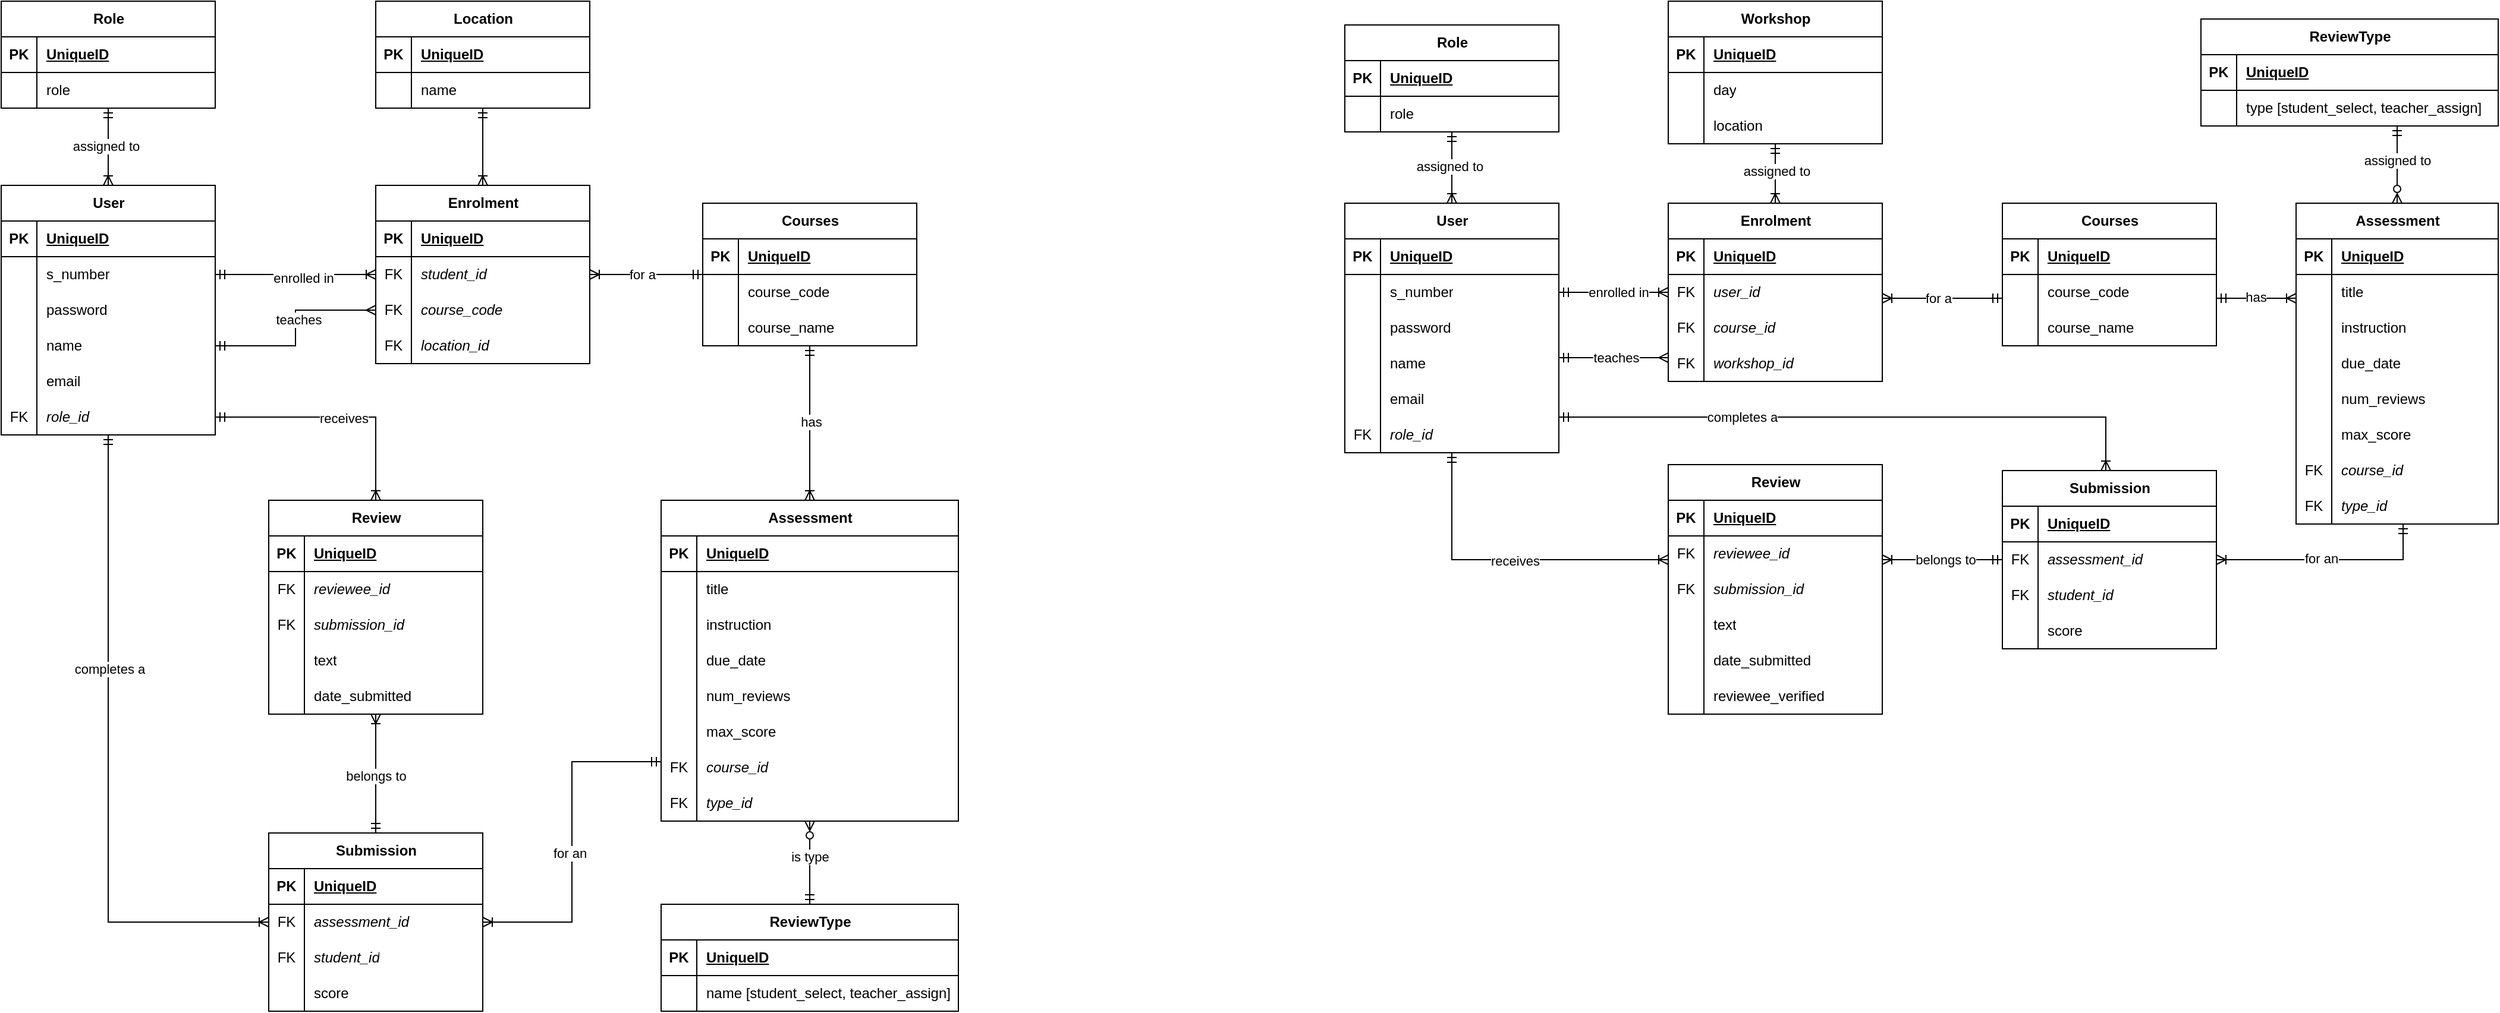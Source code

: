 <mxfile version="24.7.16">
  <diagram name="Page-1" id="CeVMJeW9Ua63GVa9ESc-">
    <mxGraphModel dx="1633" dy="1031" grid="1" gridSize="10" guides="1" tooltips="1" connect="1" arrows="1" fold="1" page="1" pageScale="1" pageWidth="850" pageHeight="1100" math="0" shadow="0">
      <root>
        <mxCell id="0" />
        <mxCell id="1" parent="0" />
        <mxCell id="C99vT-kFBFznnZ3JTg8s-73" style="edgeStyle=orthogonalEdgeStyle;rounded=0;orthogonalLoop=1;jettySize=auto;html=1;exitX=1;exitY=0.5;exitDx=0;exitDy=0;endArrow=ERoneToMany;endFill=0;startArrow=ERmandOne;startFill=0;" parent="1" source="C99vT-kFBFznnZ3JTg8s-13" target="C99vT-kFBFznnZ3JTg8s-63" edge="1">
          <mxGeometry relative="1" as="geometry" />
        </mxCell>
        <mxCell id="C99vT-kFBFznnZ3JTg8s-100" value="enrolled in" style="edgeLabel;html=1;align=center;verticalAlign=middle;resizable=0;points=[];" parent="C99vT-kFBFznnZ3JTg8s-73" vertex="1" connectable="0">
          <mxGeometry x="0.086" y="-3" relative="1" as="geometry">
            <mxPoint as="offset" />
          </mxGeometry>
        </mxCell>
        <mxCell id="E2zACiXYcEWgXT14-3oH-16" style="edgeStyle=orthogonalEdgeStyle;rounded=0;orthogonalLoop=1;jettySize=auto;html=1;exitX=0.5;exitY=1;exitDx=0;exitDy=0;endArrow=ERoneToMany;endFill=0;startArrow=ERmandOne;startFill=0;" parent="1" source="C99vT-kFBFznnZ3JTg8s-9" target="C99vT-kFBFznnZ3JTg8s-194" edge="1">
          <mxGeometry relative="1" as="geometry">
            <Array as="points">
              <mxPoint x="110" y="855" />
            </Array>
          </mxGeometry>
        </mxCell>
        <mxCell id="E2zACiXYcEWgXT14-3oH-20" value="completes a" style="edgeLabel;html=1;align=center;verticalAlign=middle;resizable=0;points=[];" parent="E2zACiXYcEWgXT14-3oH-16" vertex="1" connectable="0">
          <mxGeometry x="-0.281" y="1" relative="1" as="geometry">
            <mxPoint y="1" as="offset" />
          </mxGeometry>
        </mxCell>
        <mxCell id="C99vT-kFBFznnZ3JTg8s-9" value="User" style="shape=table;startSize=30;container=1;collapsible=1;childLayout=tableLayout;fixedRows=1;rowLines=0;fontStyle=1;align=center;resizeLast=1;html=1;" parent="1" vertex="1">
          <mxGeometry x="20" y="235" width="180" height="210" as="geometry" />
        </mxCell>
        <mxCell id="C99vT-kFBFznnZ3JTg8s-10" value="" style="shape=tableRow;horizontal=0;startSize=0;swimlaneHead=0;swimlaneBody=0;fillColor=none;collapsible=0;dropTarget=0;points=[[0,0.5],[1,0.5]];portConstraint=eastwest;top=0;left=0;right=0;bottom=1;" parent="C99vT-kFBFznnZ3JTg8s-9" vertex="1">
          <mxGeometry y="30" width="180" height="30" as="geometry" />
        </mxCell>
        <mxCell id="C99vT-kFBFznnZ3JTg8s-11" value="PK" style="shape=partialRectangle;connectable=0;fillColor=none;top=0;left=0;bottom=0;right=0;fontStyle=1;overflow=hidden;whiteSpace=wrap;html=1;" parent="C99vT-kFBFznnZ3JTg8s-10" vertex="1">
          <mxGeometry width="30" height="30" as="geometry">
            <mxRectangle width="30" height="30" as="alternateBounds" />
          </mxGeometry>
        </mxCell>
        <mxCell id="C99vT-kFBFznnZ3JTg8s-12" value="UniqueID" style="shape=partialRectangle;connectable=0;fillColor=none;top=0;left=0;bottom=0;right=0;align=left;spacingLeft=6;fontStyle=5;overflow=hidden;whiteSpace=wrap;html=1;" parent="C99vT-kFBFznnZ3JTg8s-10" vertex="1">
          <mxGeometry x="30" width="150" height="30" as="geometry">
            <mxRectangle width="150" height="30" as="alternateBounds" />
          </mxGeometry>
        </mxCell>
        <mxCell id="C99vT-kFBFznnZ3JTg8s-13" value="" style="shape=tableRow;horizontal=0;startSize=0;swimlaneHead=0;swimlaneBody=0;fillColor=none;collapsible=0;dropTarget=0;points=[[0,0.5],[1,0.5]];portConstraint=eastwest;top=0;left=0;right=0;bottom=0;" parent="C99vT-kFBFznnZ3JTg8s-9" vertex="1">
          <mxGeometry y="60" width="180" height="30" as="geometry" />
        </mxCell>
        <mxCell id="C99vT-kFBFznnZ3JTg8s-14" value="" style="shape=partialRectangle;connectable=0;fillColor=none;top=0;left=0;bottom=0;right=0;editable=1;overflow=hidden;whiteSpace=wrap;html=1;" parent="C99vT-kFBFznnZ3JTg8s-13" vertex="1">
          <mxGeometry width="30" height="30" as="geometry">
            <mxRectangle width="30" height="30" as="alternateBounds" />
          </mxGeometry>
        </mxCell>
        <mxCell id="C99vT-kFBFznnZ3JTg8s-15" value="s_number" style="shape=partialRectangle;connectable=0;fillColor=none;top=0;left=0;bottom=0;right=0;align=left;spacingLeft=6;overflow=hidden;whiteSpace=wrap;html=1;" parent="C99vT-kFBFznnZ3JTg8s-13" vertex="1">
          <mxGeometry x="30" width="150" height="30" as="geometry">
            <mxRectangle width="150" height="30" as="alternateBounds" />
          </mxGeometry>
        </mxCell>
        <mxCell id="C99vT-kFBFznnZ3JTg8s-25" value="" style="shape=tableRow;horizontal=0;startSize=0;swimlaneHead=0;swimlaneBody=0;fillColor=none;collapsible=0;dropTarget=0;points=[[0,0.5],[1,0.5]];portConstraint=eastwest;top=0;left=0;right=0;bottom=0;" parent="C99vT-kFBFznnZ3JTg8s-9" vertex="1">
          <mxGeometry y="90" width="180" height="30" as="geometry" />
        </mxCell>
        <mxCell id="C99vT-kFBFznnZ3JTg8s-26" value="" style="shape=partialRectangle;connectable=0;fillColor=none;top=0;left=0;bottom=0;right=0;editable=1;overflow=hidden;whiteSpace=wrap;html=1;" parent="C99vT-kFBFznnZ3JTg8s-25" vertex="1">
          <mxGeometry width="30" height="30" as="geometry">
            <mxRectangle width="30" height="30" as="alternateBounds" />
          </mxGeometry>
        </mxCell>
        <mxCell id="C99vT-kFBFznnZ3JTg8s-27" value="password" style="shape=partialRectangle;connectable=0;fillColor=none;top=0;left=0;bottom=0;right=0;align=left;spacingLeft=6;overflow=hidden;whiteSpace=wrap;html=1;" parent="C99vT-kFBFznnZ3JTg8s-25" vertex="1">
          <mxGeometry x="30" width="150" height="30" as="geometry">
            <mxRectangle width="150" height="30" as="alternateBounds" />
          </mxGeometry>
        </mxCell>
        <mxCell id="C99vT-kFBFznnZ3JTg8s-16" value="" style="shape=tableRow;horizontal=0;startSize=0;swimlaneHead=0;swimlaneBody=0;fillColor=none;collapsible=0;dropTarget=0;points=[[0,0.5],[1,0.5]];portConstraint=eastwest;top=0;left=0;right=0;bottom=0;" parent="C99vT-kFBFznnZ3JTg8s-9" vertex="1">
          <mxGeometry y="120" width="180" height="30" as="geometry" />
        </mxCell>
        <mxCell id="C99vT-kFBFznnZ3JTg8s-17" value="" style="shape=partialRectangle;connectable=0;fillColor=none;top=0;left=0;bottom=0;right=0;editable=1;overflow=hidden;whiteSpace=wrap;html=1;" parent="C99vT-kFBFznnZ3JTg8s-16" vertex="1">
          <mxGeometry width="30" height="30" as="geometry">
            <mxRectangle width="30" height="30" as="alternateBounds" />
          </mxGeometry>
        </mxCell>
        <mxCell id="C99vT-kFBFznnZ3JTg8s-18" value="name" style="shape=partialRectangle;connectable=0;fillColor=none;top=0;left=0;bottom=0;right=0;align=left;spacingLeft=6;overflow=hidden;whiteSpace=wrap;html=1;" parent="C99vT-kFBFznnZ3JTg8s-16" vertex="1">
          <mxGeometry x="30" width="150" height="30" as="geometry">
            <mxRectangle width="150" height="30" as="alternateBounds" />
          </mxGeometry>
        </mxCell>
        <mxCell id="C99vT-kFBFznnZ3JTg8s-19" value="" style="shape=tableRow;horizontal=0;startSize=0;swimlaneHead=0;swimlaneBody=0;fillColor=none;collapsible=0;dropTarget=0;points=[[0,0.5],[1,0.5]];portConstraint=eastwest;top=0;left=0;right=0;bottom=0;" parent="C99vT-kFBFznnZ3JTg8s-9" vertex="1">
          <mxGeometry y="150" width="180" height="30" as="geometry" />
        </mxCell>
        <mxCell id="C99vT-kFBFznnZ3JTg8s-20" value="" style="shape=partialRectangle;connectable=0;fillColor=none;top=0;left=0;bottom=0;right=0;editable=1;overflow=hidden;whiteSpace=wrap;html=1;" parent="C99vT-kFBFznnZ3JTg8s-19" vertex="1">
          <mxGeometry width="30" height="30" as="geometry">
            <mxRectangle width="30" height="30" as="alternateBounds" />
          </mxGeometry>
        </mxCell>
        <mxCell id="C99vT-kFBFznnZ3JTg8s-21" value="email" style="shape=partialRectangle;connectable=0;fillColor=none;top=0;left=0;bottom=0;right=0;align=left;spacingLeft=6;overflow=hidden;whiteSpace=wrap;html=1;" parent="C99vT-kFBFznnZ3JTg8s-19" vertex="1">
          <mxGeometry x="30" width="150" height="30" as="geometry">
            <mxRectangle width="150" height="30" as="alternateBounds" />
          </mxGeometry>
        </mxCell>
        <mxCell id="C99vT-kFBFznnZ3JTg8s-22" value="" style="shape=tableRow;horizontal=0;startSize=0;swimlaneHead=0;swimlaneBody=0;fillColor=none;collapsible=0;dropTarget=0;points=[[0,0.5],[1,0.5]];portConstraint=eastwest;top=0;left=0;right=0;bottom=0;" parent="C99vT-kFBFznnZ3JTg8s-9" vertex="1">
          <mxGeometry y="180" width="180" height="30" as="geometry" />
        </mxCell>
        <mxCell id="C99vT-kFBFznnZ3JTg8s-23" value="FK" style="shape=partialRectangle;connectable=0;fillColor=none;top=0;left=0;bottom=0;right=0;editable=1;overflow=hidden;whiteSpace=wrap;html=1;" parent="C99vT-kFBFznnZ3JTg8s-22" vertex="1">
          <mxGeometry width="30" height="30" as="geometry">
            <mxRectangle width="30" height="30" as="alternateBounds" />
          </mxGeometry>
        </mxCell>
        <mxCell id="C99vT-kFBFznnZ3JTg8s-24" value="&lt;i&gt;role_id&amp;nbsp;&lt;/i&gt;" style="shape=partialRectangle;connectable=0;fillColor=none;top=0;left=0;bottom=0;right=0;align=left;spacingLeft=6;overflow=hidden;whiteSpace=wrap;html=1;" parent="C99vT-kFBFznnZ3JTg8s-22" vertex="1">
          <mxGeometry x="30" width="150" height="30" as="geometry">
            <mxRectangle width="150" height="30" as="alternateBounds" />
          </mxGeometry>
        </mxCell>
        <mxCell id="C99vT-kFBFznnZ3JTg8s-131" style="edgeStyle=orthogonalEdgeStyle;rounded=0;orthogonalLoop=1;jettySize=auto;html=1;exitX=0.5;exitY=1;exitDx=0;exitDy=0;endArrow=ERoneToMany;endFill=0;startArrow=ERmandOne;startFill=0;" parent="1" source="C99vT-kFBFznnZ3JTg8s-28" target="C99vT-kFBFznnZ3JTg8s-87" edge="1">
          <mxGeometry relative="1" as="geometry" />
        </mxCell>
        <mxCell id="C99vT-kFBFznnZ3JTg8s-160" value="has" style="edgeLabel;html=1;align=center;verticalAlign=middle;resizable=0;points=[];" parent="C99vT-kFBFznnZ3JTg8s-131" vertex="1" connectable="0">
          <mxGeometry x="-0.025" y="1" relative="1" as="geometry">
            <mxPoint as="offset" />
          </mxGeometry>
        </mxCell>
        <mxCell id="C99vT-kFBFznnZ3JTg8s-28" value="Courses" style="shape=table;startSize=30;container=1;collapsible=1;childLayout=tableLayout;fixedRows=1;rowLines=0;fontStyle=1;align=center;resizeLast=1;html=1;" parent="1" vertex="1">
          <mxGeometry x="610" y="250" width="180" height="120" as="geometry" />
        </mxCell>
        <mxCell id="C99vT-kFBFznnZ3JTg8s-29" value="" style="shape=tableRow;horizontal=0;startSize=0;swimlaneHead=0;swimlaneBody=0;fillColor=none;collapsible=0;dropTarget=0;points=[[0,0.5],[1,0.5]];portConstraint=eastwest;top=0;left=0;right=0;bottom=1;" parent="C99vT-kFBFznnZ3JTg8s-28" vertex="1">
          <mxGeometry y="30" width="180" height="30" as="geometry" />
        </mxCell>
        <mxCell id="C99vT-kFBFznnZ3JTg8s-30" value="PK" style="shape=partialRectangle;connectable=0;fillColor=none;top=0;left=0;bottom=0;right=0;fontStyle=1;overflow=hidden;whiteSpace=wrap;html=1;" parent="C99vT-kFBFznnZ3JTg8s-29" vertex="1">
          <mxGeometry width="30" height="30" as="geometry">
            <mxRectangle width="30" height="30" as="alternateBounds" />
          </mxGeometry>
        </mxCell>
        <mxCell id="C99vT-kFBFznnZ3JTg8s-31" value="UniqueID" style="shape=partialRectangle;connectable=0;fillColor=none;top=0;left=0;bottom=0;right=0;align=left;spacingLeft=6;fontStyle=5;overflow=hidden;whiteSpace=wrap;html=1;" parent="C99vT-kFBFznnZ3JTg8s-29" vertex="1">
          <mxGeometry x="30" width="150" height="30" as="geometry">
            <mxRectangle width="150" height="30" as="alternateBounds" />
          </mxGeometry>
        </mxCell>
        <mxCell id="C99vT-kFBFznnZ3JTg8s-32" value="" style="shape=tableRow;horizontal=0;startSize=0;swimlaneHead=0;swimlaneBody=0;fillColor=none;collapsible=0;dropTarget=0;points=[[0,0.5],[1,0.5]];portConstraint=eastwest;top=0;left=0;right=0;bottom=0;" parent="C99vT-kFBFznnZ3JTg8s-28" vertex="1">
          <mxGeometry y="60" width="180" height="30" as="geometry" />
        </mxCell>
        <mxCell id="C99vT-kFBFznnZ3JTg8s-33" value="" style="shape=partialRectangle;connectable=0;fillColor=none;top=0;left=0;bottom=0;right=0;editable=1;overflow=hidden;whiteSpace=wrap;html=1;" parent="C99vT-kFBFznnZ3JTg8s-32" vertex="1">
          <mxGeometry width="30" height="30" as="geometry">
            <mxRectangle width="30" height="30" as="alternateBounds" />
          </mxGeometry>
        </mxCell>
        <mxCell id="C99vT-kFBFznnZ3JTg8s-34" value="course_code" style="shape=partialRectangle;connectable=0;fillColor=none;top=0;left=0;bottom=0;right=0;align=left;spacingLeft=6;overflow=hidden;whiteSpace=wrap;html=1;" parent="C99vT-kFBFznnZ3JTg8s-32" vertex="1">
          <mxGeometry x="30" width="150" height="30" as="geometry">
            <mxRectangle width="150" height="30" as="alternateBounds" />
          </mxGeometry>
        </mxCell>
        <mxCell id="C99vT-kFBFznnZ3JTg8s-35" value="" style="shape=tableRow;horizontal=0;startSize=0;swimlaneHead=0;swimlaneBody=0;fillColor=none;collapsible=0;dropTarget=0;points=[[0,0.5],[1,0.5]];portConstraint=eastwest;top=0;left=0;right=0;bottom=0;" parent="C99vT-kFBFznnZ3JTg8s-28" vertex="1">
          <mxGeometry y="90" width="180" height="30" as="geometry" />
        </mxCell>
        <mxCell id="C99vT-kFBFznnZ3JTg8s-36" value="" style="shape=partialRectangle;connectable=0;fillColor=none;top=0;left=0;bottom=0;right=0;editable=1;overflow=hidden;whiteSpace=wrap;html=1;" parent="C99vT-kFBFznnZ3JTg8s-35" vertex="1">
          <mxGeometry width="30" height="30" as="geometry">
            <mxRectangle width="30" height="30" as="alternateBounds" />
          </mxGeometry>
        </mxCell>
        <mxCell id="C99vT-kFBFznnZ3JTg8s-37" value="course_name" style="shape=partialRectangle;connectable=0;fillColor=none;top=0;left=0;bottom=0;right=0;align=left;spacingLeft=6;overflow=hidden;whiteSpace=wrap;html=1;" parent="C99vT-kFBFznnZ3JTg8s-35" vertex="1">
          <mxGeometry x="30" width="150" height="30" as="geometry">
            <mxRectangle width="150" height="30" as="alternateBounds" />
          </mxGeometry>
        </mxCell>
        <mxCell id="C99vT-kFBFznnZ3JTg8s-74" style="edgeStyle=orthogonalEdgeStyle;rounded=0;orthogonalLoop=1;jettySize=auto;html=1;exitX=1;exitY=0.5;exitDx=0;exitDy=0;startArrow=ERoneToMany;startFill=0;endArrow=ERmandOne;endFill=0;" parent="1" source="C99vT-kFBFznnZ3JTg8s-63" target="C99vT-kFBFznnZ3JTg8s-28" edge="1">
          <mxGeometry relative="1" as="geometry" />
        </mxCell>
        <mxCell id="C99vT-kFBFznnZ3JTg8s-101" value="for a" style="edgeLabel;html=1;align=center;verticalAlign=middle;resizable=0;points=[];" parent="C99vT-kFBFznnZ3JTg8s-74" vertex="1" connectable="0">
          <mxGeometry x="-0.074" relative="1" as="geometry">
            <mxPoint as="offset" />
          </mxGeometry>
        </mxCell>
        <mxCell id="C99vT-kFBFznnZ3JTg8s-63" value="Enrolment" style="shape=table;startSize=30;container=1;collapsible=1;childLayout=tableLayout;fixedRows=1;rowLines=0;fontStyle=1;align=center;resizeLast=1;html=1;" parent="1" vertex="1">
          <mxGeometry x="335" y="235" width="180" height="150" as="geometry" />
        </mxCell>
        <mxCell id="C99vT-kFBFznnZ3JTg8s-64" value="" style="shape=tableRow;horizontal=0;startSize=0;swimlaneHead=0;swimlaneBody=0;fillColor=none;collapsible=0;dropTarget=0;points=[[0,0.5],[1,0.5]];portConstraint=eastwest;top=0;left=0;right=0;bottom=1;" parent="C99vT-kFBFznnZ3JTg8s-63" vertex="1">
          <mxGeometry y="30" width="180" height="30" as="geometry" />
        </mxCell>
        <mxCell id="C99vT-kFBFznnZ3JTg8s-65" value="PK" style="shape=partialRectangle;connectable=0;fillColor=none;top=0;left=0;bottom=0;right=0;fontStyle=1;overflow=hidden;whiteSpace=wrap;html=1;" parent="C99vT-kFBFznnZ3JTg8s-64" vertex="1">
          <mxGeometry width="30" height="30" as="geometry">
            <mxRectangle width="30" height="30" as="alternateBounds" />
          </mxGeometry>
        </mxCell>
        <mxCell id="C99vT-kFBFznnZ3JTg8s-66" value="UniqueID" style="shape=partialRectangle;connectable=0;fillColor=none;top=0;left=0;bottom=0;right=0;align=left;spacingLeft=6;fontStyle=5;overflow=hidden;whiteSpace=wrap;html=1;" parent="C99vT-kFBFznnZ3JTg8s-64" vertex="1">
          <mxGeometry x="30" width="150" height="30" as="geometry">
            <mxRectangle width="150" height="30" as="alternateBounds" />
          </mxGeometry>
        </mxCell>
        <mxCell id="C99vT-kFBFznnZ3JTg8s-67" value="" style="shape=tableRow;horizontal=0;startSize=0;swimlaneHead=0;swimlaneBody=0;fillColor=none;collapsible=0;dropTarget=0;points=[[0,0.5],[1,0.5]];portConstraint=eastwest;top=0;left=0;right=0;bottom=0;" parent="C99vT-kFBFznnZ3JTg8s-63" vertex="1">
          <mxGeometry y="60" width="180" height="30" as="geometry" />
        </mxCell>
        <mxCell id="C99vT-kFBFznnZ3JTg8s-68" value="FK" style="shape=partialRectangle;connectable=0;fillColor=none;top=0;left=0;bottom=0;right=0;editable=1;overflow=hidden;whiteSpace=wrap;html=1;" parent="C99vT-kFBFznnZ3JTg8s-67" vertex="1">
          <mxGeometry width="30" height="30" as="geometry">
            <mxRectangle width="30" height="30" as="alternateBounds" />
          </mxGeometry>
        </mxCell>
        <mxCell id="C99vT-kFBFznnZ3JTg8s-69" value="&lt;i&gt;student_id&amp;nbsp;&lt;/i&gt;" style="shape=partialRectangle;connectable=0;fillColor=none;top=0;left=0;bottom=0;right=0;align=left;spacingLeft=6;overflow=hidden;whiteSpace=wrap;html=1;" parent="C99vT-kFBFznnZ3JTg8s-67" vertex="1">
          <mxGeometry x="30" width="150" height="30" as="geometry">
            <mxRectangle width="150" height="30" as="alternateBounds" />
          </mxGeometry>
        </mxCell>
        <mxCell id="C99vT-kFBFznnZ3JTg8s-70" value="" style="shape=tableRow;horizontal=0;startSize=0;swimlaneHead=0;swimlaneBody=0;fillColor=none;collapsible=0;dropTarget=0;points=[[0,0.5],[1,0.5]];portConstraint=eastwest;top=0;left=0;right=0;bottom=0;" parent="C99vT-kFBFznnZ3JTg8s-63" vertex="1">
          <mxGeometry y="90" width="180" height="30" as="geometry" />
        </mxCell>
        <mxCell id="C99vT-kFBFznnZ3JTg8s-71" value="FK" style="shape=partialRectangle;connectable=0;fillColor=none;top=0;left=0;bottom=0;right=0;editable=1;overflow=hidden;whiteSpace=wrap;html=1;" parent="C99vT-kFBFznnZ3JTg8s-70" vertex="1">
          <mxGeometry width="30" height="30" as="geometry">
            <mxRectangle width="30" height="30" as="alternateBounds" />
          </mxGeometry>
        </mxCell>
        <mxCell id="C99vT-kFBFznnZ3JTg8s-72" value="&lt;i&gt;course_code&lt;/i&gt;" style="shape=partialRectangle;connectable=0;fillColor=none;top=0;left=0;bottom=0;right=0;align=left;spacingLeft=6;overflow=hidden;whiteSpace=wrap;html=1;" parent="C99vT-kFBFznnZ3JTg8s-70" vertex="1">
          <mxGeometry x="30" width="150" height="30" as="geometry">
            <mxRectangle width="150" height="30" as="alternateBounds" />
          </mxGeometry>
        </mxCell>
        <mxCell id="E2zACiXYcEWgXT14-3oH-41" value="" style="shape=tableRow;horizontal=0;startSize=0;swimlaneHead=0;swimlaneBody=0;fillColor=none;collapsible=0;dropTarget=0;points=[[0,0.5],[1,0.5]];portConstraint=eastwest;top=0;left=0;right=0;bottom=0;" parent="C99vT-kFBFznnZ3JTg8s-63" vertex="1">
          <mxGeometry y="120" width="180" height="30" as="geometry" />
        </mxCell>
        <mxCell id="E2zACiXYcEWgXT14-3oH-42" value="FK" style="shape=partialRectangle;connectable=0;fillColor=none;top=0;left=0;bottom=0;right=0;editable=1;overflow=hidden;whiteSpace=wrap;html=1;" parent="E2zACiXYcEWgXT14-3oH-41" vertex="1">
          <mxGeometry width="30" height="30" as="geometry">
            <mxRectangle width="30" height="30" as="alternateBounds" />
          </mxGeometry>
        </mxCell>
        <mxCell id="E2zACiXYcEWgXT14-3oH-43" value="&lt;i&gt;location_id&amp;nbsp;&lt;/i&gt;" style="shape=partialRectangle;connectable=0;fillColor=none;top=0;left=0;bottom=0;right=0;align=left;spacingLeft=6;overflow=hidden;whiteSpace=wrap;html=1;" parent="E2zACiXYcEWgXT14-3oH-41" vertex="1">
          <mxGeometry x="30" width="150" height="30" as="geometry">
            <mxRectangle width="150" height="30" as="alternateBounds" />
          </mxGeometry>
        </mxCell>
        <mxCell id="C99vT-kFBFznnZ3JTg8s-192" style="edgeStyle=orthogonalEdgeStyle;rounded=0;orthogonalLoop=1;jettySize=auto;html=1;exitX=0.5;exitY=1;exitDx=0;exitDy=0;entryX=0.5;entryY=0;entryDx=0;entryDy=0;endArrow=ERmandOne;endFill=0;startArrow=ERzeroToMany;startFill=0;" parent="1" source="C99vT-kFBFznnZ3JTg8s-87" target="C99vT-kFBFznnZ3JTg8s-167" edge="1">
          <mxGeometry relative="1" as="geometry" />
        </mxCell>
        <mxCell id="C99vT-kFBFznnZ3JTg8s-193" value="is type" style="edgeLabel;html=1;align=center;verticalAlign=middle;resizable=0;points=[];" parent="C99vT-kFBFznnZ3JTg8s-192" vertex="1" connectable="0">
          <mxGeometry x="-0.164" relative="1" as="geometry">
            <mxPoint as="offset" />
          </mxGeometry>
        </mxCell>
        <mxCell id="C99vT-kFBFznnZ3JTg8s-87" value="Assessment" style="shape=table;startSize=30;container=1;collapsible=1;childLayout=tableLayout;fixedRows=1;rowLines=0;fontStyle=1;align=center;resizeLast=1;html=1;" parent="1" vertex="1">
          <mxGeometry x="575" y="500" width="250" height="270" as="geometry" />
        </mxCell>
        <mxCell id="C99vT-kFBFznnZ3JTg8s-88" value="" style="shape=tableRow;horizontal=0;startSize=0;swimlaneHead=0;swimlaneBody=0;fillColor=none;collapsible=0;dropTarget=0;points=[[0,0.5],[1,0.5]];portConstraint=eastwest;top=0;left=0;right=0;bottom=1;" parent="C99vT-kFBFznnZ3JTg8s-87" vertex="1">
          <mxGeometry y="30" width="250" height="30" as="geometry" />
        </mxCell>
        <mxCell id="C99vT-kFBFznnZ3JTg8s-89" value="PK" style="shape=partialRectangle;connectable=0;fillColor=none;top=0;left=0;bottom=0;right=0;fontStyle=1;overflow=hidden;whiteSpace=wrap;html=1;" parent="C99vT-kFBFznnZ3JTg8s-88" vertex="1">
          <mxGeometry width="30" height="30" as="geometry">
            <mxRectangle width="30" height="30" as="alternateBounds" />
          </mxGeometry>
        </mxCell>
        <mxCell id="C99vT-kFBFznnZ3JTg8s-90" value="UniqueID" style="shape=partialRectangle;connectable=0;fillColor=none;top=0;left=0;bottom=0;right=0;align=left;spacingLeft=6;fontStyle=5;overflow=hidden;whiteSpace=wrap;html=1;" parent="C99vT-kFBFznnZ3JTg8s-88" vertex="1">
          <mxGeometry x="30" width="220" height="30" as="geometry">
            <mxRectangle width="220" height="30" as="alternateBounds" />
          </mxGeometry>
        </mxCell>
        <mxCell id="C99vT-kFBFznnZ3JTg8s-91" value="" style="shape=tableRow;horizontal=0;startSize=0;swimlaneHead=0;swimlaneBody=0;fillColor=none;collapsible=0;dropTarget=0;points=[[0,0.5],[1,0.5]];portConstraint=eastwest;top=0;left=0;right=0;bottom=0;" parent="C99vT-kFBFznnZ3JTg8s-87" vertex="1">
          <mxGeometry y="60" width="250" height="30" as="geometry" />
        </mxCell>
        <mxCell id="C99vT-kFBFznnZ3JTg8s-92" value="" style="shape=partialRectangle;connectable=0;fillColor=none;top=0;left=0;bottom=0;right=0;editable=1;overflow=hidden;whiteSpace=wrap;html=1;" parent="C99vT-kFBFznnZ3JTg8s-91" vertex="1">
          <mxGeometry width="30" height="30" as="geometry">
            <mxRectangle width="30" height="30" as="alternateBounds" />
          </mxGeometry>
        </mxCell>
        <mxCell id="C99vT-kFBFznnZ3JTg8s-93" value="title" style="shape=partialRectangle;connectable=0;fillColor=none;top=0;left=0;bottom=0;right=0;align=left;spacingLeft=6;overflow=hidden;whiteSpace=wrap;html=1;" parent="C99vT-kFBFznnZ3JTg8s-91" vertex="1">
          <mxGeometry x="30" width="220" height="30" as="geometry">
            <mxRectangle width="220" height="30" as="alternateBounds" />
          </mxGeometry>
        </mxCell>
        <mxCell id="C99vT-kFBFznnZ3JTg8s-94" value="" style="shape=tableRow;horizontal=0;startSize=0;swimlaneHead=0;swimlaneBody=0;fillColor=none;collapsible=0;dropTarget=0;points=[[0,0.5],[1,0.5]];portConstraint=eastwest;top=0;left=0;right=0;bottom=0;" parent="C99vT-kFBFznnZ3JTg8s-87" vertex="1">
          <mxGeometry y="90" width="250" height="30" as="geometry" />
        </mxCell>
        <mxCell id="C99vT-kFBFznnZ3JTg8s-95" value="" style="shape=partialRectangle;connectable=0;fillColor=none;top=0;left=0;bottom=0;right=0;editable=1;overflow=hidden;whiteSpace=wrap;html=1;" parent="C99vT-kFBFznnZ3JTg8s-94" vertex="1">
          <mxGeometry width="30" height="30" as="geometry">
            <mxRectangle width="30" height="30" as="alternateBounds" />
          </mxGeometry>
        </mxCell>
        <mxCell id="C99vT-kFBFznnZ3JTg8s-96" value="instruction" style="shape=partialRectangle;connectable=0;fillColor=none;top=0;left=0;bottom=0;right=0;align=left;spacingLeft=6;overflow=hidden;whiteSpace=wrap;html=1;" parent="C99vT-kFBFznnZ3JTg8s-94" vertex="1">
          <mxGeometry x="30" width="220" height="30" as="geometry">
            <mxRectangle width="220" height="30" as="alternateBounds" />
          </mxGeometry>
        </mxCell>
        <mxCell id="C99vT-kFBFznnZ3JTg8s-97" value="" style="shape=tableRow;horizontal=0;startSize=0;swimlaneHead=0;swimlaneBody=0;fillColor=none;collapsible=0;dropTarget=0;points=[[0,0.5],[1,0.5]];portConstraint=eastwest;top=0;left=0;right=0;bottom=0;" parent="C99vT-kFBFznnZ3JTg8s-87" vertex="1">
          <mxGeometry y="120" width="250" height="30" as="geometry" />
        </mxCell>
        <mxCell id="C99vT-kFBFznnZ3JTg8s-98" value="" style="shape=partialRectangle;connectable=0;fillColor=none;top=0;left=0;bottom=0;right=0;editable=1;overflow=hidden;whiteSpace=wrap;html=1;" parent="C99vT-kFBFznnZ3JTg8s-97" vertex="1">
          <mxGeometry width="30" height="30" as="geometry">
            <mxRectangle width="30" height="30" as="alternateBounds" />
          </mxGeometry>
        </mxCell>
        <mxCell id="C99vT-kFBFznnZ3JTg8s-99" value="due_date" style="shape=partialRectangle;connectable=0;fillColor=none;top=0;left=0;bottom=0;right=0;align=left;spacingLeft=6;overflow=hidden;whiteSpace=wrap;html=1;" parent="C99vT-kFBFznnZ3JTg8s-97" vertex="1">
          <mxGeometry x="30" width="220" height="30" as="geometry">
            <mxRectangle width="220" height="30" as="alternateBounds" />
          </mxGeometry>
        </mxCell>
        <mxCell id="C99vT-kFBFznnZ3JTg8s-102" value="" style="shape=tableRow;horizontal=0;startSize=0;swimlaneHead=0;swimlaneBody=0;fillColor=none;collapsible=0;dropTarget=0;points=[[0,0.5],[1,0.5]];portConstraint=eastwest;top=0;left=0;right=0;bottom=0;" parent="C99vT-kFBFznnZ3JTg8s-87" vertex="1">
          <mxGeometry y="150" width="250" height="30" as="geometry" />
        </mxCell>
        <mxCell id="C99vT-kFBFznnZ3JTg8s-103" value="" style="shape=partialRectangle;connectable=0;fillColor=none;top=0;left=0;bottom=0;right=0;editable=1;overflow=hidden;whiteSpace=wrap;html=1;" parent="C99vT-kFBFznnZ3JTg8s-102" vertex="1">
          <mxGeometry width="30" height="30" as="geometry">
            <mxRectangle width="30" height="30" as="alternateBounds" />
          </mxGeometry>
        </mxCell>
        <mxCell id="C99vT-kFBFznnZ3JTg8s-104" value="num_reviews" style="shape=partialRectangle;connectable=0;fillColor=none;top=0;left=0;bottom=0;right=0;align=left;spacingLeft=6;overflow=hidden;whiteSpace=wrap;html=1;" parent="C99vT-kFBFznnZ3JTg8s-102" vertex="1">
          <mxGeometry x="30" width="220" height="30" as="geometry">
            <mxRectangle width="220" height="30" as="alternateBounds" />
          </mxGeometry>
        </mxCell>
        <mxCell id="C99vT-kFBFznnZ3JTg8s-164" value="" style="shape=tableRow;horizontal=0;startSize=0;swimlaneHead=0;swimlaneBody=0;fillColor=none;collapsible=0;dropTarget=0;points=[[0,0.5],[1,0.5]];portConstraint=eastwest;top=0;left=0;right=0;bottom=0;" parent="C99vT-kFBFznnZ3JTg8s-87" vertex="1">
          <mxGeometry y="180" width="250" height="30" as="geometry" />
        </mxCell>
        <mxCell id="C99vT-kFBFznnZ3JTg8s-165" value="" style="shape=partialRectangle;connectable=0;fillColor=none;top=0;left=0;bottom=0;right=0;editable=1;overflow=hidden;whiteSpace=wrap;html=1;" parent="C99vT-kFBFznnZ3JTg8s-164" vertex="1">
          <mxGeometry width="30" height="30" as="geometry">
            <mxRectangle width="30" height="30" as="alternateBounds" />
          </mxGeometry>
        </mxCell>
        <mxCell id="C99vT-kFBFznnZ3JTg8s-166" value="max_score" style="shape=partialRectangle;connectable=0;fillColor=none;top=0;left=0;bottom=0;right=0;align=left;spacingLeft=6;overflow=hidden;whiteSpace=wrap;html=1;" parent="C99vT-kFBFznnZ3JTg8s-164" vertex="1">
          <mxGeometry x="30" width="220" height="30" as="geometry">
            <mxRectangle width="220" height="30" as="alternateBounds" />
          </mxGeometry>
        </mxCell>
        <mxCell id="E2zACiXYcEWgXT14-3oH-1" value="" style="shape=tableRow;horizontal=0;startSize=0;swimlaneHead=0;swimlaneBody=0;fillColor=none;collapsible=0;dropTarget=0;points=[[0,0.5],[1,0.5]];portConstraint=eastwest;top=0;left=0;right=0;bottom=0;" parent="C99vT-kFBFznnZ3JTg8s-87" vertex="1">
          <mxGeometry y="210" width="250" height="30" as="geometry" />
        </mxCell>
        <mxCell id="E2zACiXYcEWgXT14-3oH-2" value="FK" style="shape=partialRectangle;connectable=0;fillColor=none;top=0;left=0;bottom=0;right=0;editable=1;overflow=hidden;whiteSpace=wrap;html=1;" parent="E2zACiXYcEWgXT14-3oH-1" vertex="1">
          <mxGeometry width="30" height="30" as="geometry">
            <mxRectangle width="30" height="30" as="alternateBounds" />
          </mxGeometry>
        </mxCell>
        <mxCell id="E2zACiXYcEWgXT14-3oH-3" value="&lt;i&gt;course_id&amp;nbsp;&lt;/i&gt;" style="shape=partialRectangle;connectable=0;fillColor=none;top=0;left=0;bottom=0;right=0;align=left;spacingLeft=6;overflow=hidden;whiteSpace=wrap;html=1;" parent="E2zACiXYcEWgXT14-3oH-1" vertex="1">
          <mxGeometry x="30" width="220" height="30" as="geometry">
            <mxRectangle width="220" height="30" as="alternateBounds" />
          </mxGeometry>
        </mxCell>
        <mxCell id="C99vT-kFBFznnZ3JTg8s-105" value="" style="shape=tableRow;horizontal=0;startSize=0;swimlaneHead=0;swimlaneBody=0;fillColor=none;collapsible=0;dropTarget=0;points=[[0,0.5],[1,0.5]];portConstraint=eastwest;top=0;left=0;right=0;bottom=0;" parent="C99vT-kFBFznnZ3JTg8s-87" vertex="1">
          <mxGeometry y="240" width="250" height="30" as="geometry" />
        </mxCell>
        <mxCell id="C99vT-kFBFznnZ3JTg8s-106" value="FK" style="shape=partialRectangle;connectable=0;fillColor=none;top=0;left=0;bottom=0;right=0;editable=1;overflow=hidden;whiteSpace=wrap;html=1;" parent="C99vT-kFBFznnZ3JTg8s-105" vertex="1">
          <mxGeometry width="30" height="30" as="geometry">
            <mxRectangle width="30" height="30" as="alternateBounds" />
          </mxGeometry>
        </mxCell>
        <mxCell id="C99vT-kFBFznnZ3JTg8s-107" value="&lt;i&gt;type_id&amp;nbsp;&lt;/i&gt;" style="shape=partialRectangle;connectable=0;fillColor=none;top=0;left=0;bottom=0;right=0;align=left;spacingLeft=6;overflow=hidden;whiteSpace=wrap;html=1;" parent="C99vT-kFBFznnZ3JTg8s-105" vertex="1">
          <mxGeometry x="30" width="220" height="30" as="geometry">
            <mxRectangle width="220" height="30" as="alternateBounds" />
          </mxGeometry>
        </mxCell>
        <mxCell id="C99vT-kFBFznnZ3JTg8s-108" value="Review" style="shape=table;startSize=30;container=1;collapsible=1;childLayout=tableLayout;fixedRows=1;rowLines=0;fontStyle=1;align=center;resizeLast=1;html=1;" parent="1" vertex="1">
          <mxGeometry x="245" y="500" width="180" height="180" as="geometry" />
        </mxCell>
        <mxCell id="C99vT-kFBFznnZ3JTg8s-109" value="" style="shape=tableRow;horizontal=0;startSize=0;swimlaneHead=0;swimlaneBody=0;fillColor=none;collapsible=0;dropTarget=0;points=[[0,0.5],[1,0.5]];portConstraint=eastwest;top=0;left=0;right=0;bottom=1;" parent="C99vT-kFBFznnZ3JTg8s-108" vertex="1">
          <mxGeometry y="30" width="180" height="30" as="geometry" />
        </mxCell>
        <mxCell id="C99vT-kFBFznnZ3JTg8s-110" value="PK" style="shape=partialRectangle;connectable=0;fillColor=none;top=0;left=0;bottom=0;right=0;fontStyle=1;overflow=hidden;whiteSpace=wrap;html=1;" parent="C99vT-kFBFznnZ3JTg8s-109" vertex="1">
          <mxGeometry width="30" height="30" as="geometry">
            <mxRectangle width="30" height="30" as="alternateBounds" />
          </mxGeometry>
        </mxCell>
        <mxCell id="C99vT-kFBFznnZ3JTg8s-111" value="UniqueID" style="shape=partialRectangle;connectable=0;fillColor=none;top=0;left=0;bottom=0;right=0;align=left;spacingLeft=6;fontStyle=5;overflow=hidden;whiteSpace=wrap;html=1;" parent="C99vT-kFBFznnZ3JTg8s-109" vertex="1">
          <mxGeometry x="30" width="150" height="30" as="geometry">
            <mxRectangle width="150" height="30" as="alternateBounds" />
          </mxGeometry>
        </mxCell>
        <mxCell id="C99vT-kFBFznnZ3JTg8s-115" value="" style="shape=tableRow;horizontal=0;startSize=0;swimlaneHead=0;swimlaneBody=0;fillColor=none;collapsible=0;dropTarget=0;points=[[0,0.5],[1,0.5]];portConstraint=eastwest;top=0;left=0;right=0;bottom=0;" parent="C99vT-kFBFznnZ3JTg8s-108" vertex="1">
          <mxGeometry y="60" width="180" height="30" as="geometry" />
        </mxCell>
        <mxCell id="C99vT-kFBFznnZ3JTg8s-116" value="FK" style="shape=partialRectangle;connectable=0;fillColor=none;top=0;left=0;bottom=0;right=0;editable=1;overflow=hidden;whiteSpace=wrap;html=1;" parent="C99vT-kFBFznnZ3JTg8s-115" vertex="1">
          <mxGeometry width="30" height="30" as="geometry">
            <mxRectangle width="30" height="30" as="alternateBounds" />
          </mxGeometry>
        </mxCell>
        <mxCell id="C99vT-kFBFznnZ3JTg8s-117" value="&lt;i&gt;reviewee_id&amp;nbsp;&lt;/i&gt;" style="shape=partialRectangle;connectable=0;fillColor=none;top=0;left=0;bottom=0;right=0;align=left;spacingLeft=6;overflow=hidden;whiteSpace=wrap;html=1;" parent="C99vT-kFBFznnZ3JTg8s-115" vertex="1">
          <mxGeometry x="30" width="150" height="30" as="geometry">
            <mxRectangle width="150" height="30" as="alternateBounds" />
          </mxGeometry>
        </mxCell>
        <mxCell id="C99vT-kFBFznnZ3JTg8s-153" value="" style="shape=tableRow;horizontal=0;startSize=0;swimlaneHead=0;swimlaneBody=0;fillColor=none;collapsible=0;dropTarget=0;points=[[0,0.5],[1,0.5]];portConstraint=eastwest;top=0;left=0;right=0;bottom=0;" parent="C99vT-kFBFznnZ3JTg8s-108" vertex="1">
          <mxGeometry y="90" width="180" height="30" as="geometry" />
        </mxCell>
        <mxCell id="C99vT-kFBFznnZ3JTg8s-154" value="FK" style="shape=partialRectangle;connectable=0;fillColor=none;top=0;left=0;bottom=0;right=0;editable=1;overflow=hidden;whiteSpace=wrap;html=1;" parent="C99vT-kFBFznnZ3JTg8s-153" vertex="1">
          <mxGeometry width="30" height="30" as="geometry">
            <mxRectangle width="30" height="30" as="alternateBounds" />
          </mxGeometry>
        </mxCell>
        <mxCell id="C99vT-kFBFznnZ3JTg8s-155" value="&lt;i&gt;submission_id&amp;nbsp;&lt;/i&gt;" style="shape=partialRectangle;connectable=0;fillColor=none;top=0;left=0;bottom=0;right=0;align=left;spacingLeft=6;overflow=hidden;whiteSpace=wrap;html=1;" parent="C99vT-kFBFznnZ3JTg8s-153" vertex="1">
          <mxGeometry x="30" width="150" height="30" as="geometry">
            <mxRectangle width="150" height="30" as="alternateBounds" />
          </mxGeometry>
        </mxCell>
        <mxCell id="E2zACiXYcEWgXT14-3oH-9" value="" style="shape=tableRow;horizontal=0;startSize=0;swimlaneHead=0;swimlaneBody=0;fillColor=none;collapsible=0;dropTarget=0;points=[[0,0.5],[1,0.5]];portConstraint=eastwest;top=0;left=0;right=0;bottom=0;" parent="C99vT-kFBFznnZ3JTg8s-108" vertex="1">
          <mxGeometry y="120" width="180" height="30" as="geometry" />
        </mxCell>
        <mxCell id="E2zACiXYcEWgXT14-3oH-10" value="" style="shape=partialRectangle;connectable=0;fillColor=none;top=0;left=0;bottom=0;right=0;editable=1;overflow=hidden;whiteSpace=wrap;html=1;" parent="E2zACiXYcEWgXT14-3oH-9" vertex="1">
          <mxGeometry width="30" height="30" as="geometry">
            <mxRectangle width="30" height="30" as="alternateBounds" />
          </mxGeometry>
        </mxCell>
        <mxCell id="E2zACiXYcEWgXT14-3oH-11" value="text" style="shape=partialRectangle;connectable=0;fillColor=none;top=0;left=0;bottom=0;right=0;align=left;spacingLeft=6;overflow=hidden;whiteSpace=wrap;html=1;" parent="E2zACiXYcEWgXT14-3oH-9" vertex="1">
          <mxGeometry x="30" width="150" height="30" as="geometry">
            <mxRectangle width="150" height="30" as="alternateBounds" />
          </mxGeometry>
        </mxCell>
        <mxCell id="E2zACiXYcEWgXT14-3oH-12" value="" style="shape=tableRow;horizontal=0;startSize=0;swimlaneHead=0;swimlaneBody=0;fillColor=none;collapsible=0;dropTarget=0;points=[[0,0.5],[1,0.5]];portConstraint=eastwest;top=0;left=0;right=0;bottom=0;" parent="C99vT-kFBFznnZ3JTg8s-108" vertex="1">
          <mxGeometry y="150" width="180" height="30" as="geometry" />
        </mxCell>
        <mxCell id="E2zACiXYcEWgXT14-3oH-13" value="" style="shape=partialRectangle;connectable=0;fillColor=none;top=0;left=0;bottom=0;right=0;editable=1;overflow=hidden;whiteSpace=wrap;html=1;" parent="E2zACiXYcEWgXT14-3oH-12" vertex="1">
          <mxGeometry width="30" height="30" as="geometry">
            <mxRectangle width="30" height="30" as="alternateBounds" />
          </mxGeometry>
        </mxCell>
        <mxCell id="E2zACiXYcEWgXT14-3oH-14" value="date_submitted" style="shape=partialRectangle;connectable=0;fillColor=none;top=0;left=0;bottom=0;right=0;align=left;spacingLeft=6;overflow=hidden;whiteSpace=wrap;html=1;" parent="E2zACiXYcEWgXT14-3oH-12" vertex="1">
          <mxGeometry x="30" width="150" height="30" as="geometry">
            <mxRectangle width="150" height="30" as="alternateBounds" />
          </mxGeometry>
        </mxCell>
        <mxCell id="C99vT-kFBFznnZ3JTg8s-152" style="edgeStyle=orthogonalEdgeStyle;rounded=0;orthogonalLoop=1;jettySize=auto;html=1;startArrow=ERmandOne;startFill=0;endArrow=ERoneToMany;endFill=0;" parent="1" source="C99vT-kFBFznnZ3JTg8s-141" target="C99vT-kFBFznnZ3JTg8s-9" edge="1">
          <mxGeometry relative="1" as="geometry" />
        </mxCell>
        <mxCell id="E2zACiXYcEWgXT14-3oH-25" value="assigned to" style="edgeLabel;html=1;align=center;verticalAlign=middle;resizable=0;points=[];" parent="C99vT-kFBFznnZ3JTg8s-152" vertex="1" connectable="0">
          <mxGeometry x="-0.038" y="-2" relative="1" as="geometry">
            <mxPoint as="offset" />
          </mxGeometry>
        </mxCell>
        <mxCell id="C99vT-kFBFznnZ3JTg8s-141" value="Role" style="shape=table;startSize=30;container=1;collapsible=1;childLayout=tableLayout;fixedRows=1;rowLines=0;fontStyle=1;align=center;resizeLast=1;html=1;" parent="1" vertex="1">
          <mxGeometry x="20" y="80" width="180" height="90" as="geometry" />
        </mxCell>
        <mxCell id="C99vT-kFBFznnZ3JTg8s-142" value="" style="shape=tableRow;horizontal=0;startSize=0;swimlaneHead=0;swimlaneBody=0;fillColor=none;collapsible=0;dropTarget=0;points=[[0,0.5],[1,0.5]];portConstraint=eastwest;top=0;left=0;right=0;bottom=1;" parent="C99vT-kFBFznnZ3JTg8s-141" vertex="1">
          <mxGeometry y="30" width="180" height="30" as="geometry" />
        </mxCell>
        <mxCell id="C99vT-kFBFznnZ3JTg8s-143" value="PK" style="shape=partialRectangle;connectable=0;fillColor=none;top=0;left=0;bottom=0;right=0;fontStyle=1;overflow=hidden;whiteSpace=wrap;html=1;" parent="C99vT-kFBFznnZ3JTg8s-142" vertex="1">
          <mxGeometry width="30" height="30" as="geometry">
            <mxRectangle width="30" height="30" as="alternateBounds" />
          </mxGeometry>
        </mxCell>
        <mxCell id="C99vT-kFBFznnZ3JTg8s-144" value="UniqueID" style="shape=partialRectangle;connectable=0;fillColor=none;top=0;left=0;bottom=0;right=0;align=left;spacingLeft=6;fontStyle=5;overflow=hidden;whiteSpace=wrap;html=1;" parent="C99vT-kFBFznnZ3JTg8s-142" vertex="1">
          <mxGeometry x="30" width="150" height="30" as="geometry">
            <mxRectangle width="150" height="30" as="alternateBounds" />
          </mxGeometry>
        </mxCell>
        <mxCell id="C99vT-kFBFznnZ3JTg8s-145" value="" style="shape=tableRow;horizontal=0;startSize=0;swimlaneHead=0;swimlaneBody=0;fillColor=none;collapsible=0;dropTarget=0;points=[[0,0.5],[1,0.5]];portConstraint=eastwest;top=0;left=0;right=0;bottom=0;" parent="C99vT-kFBFznnZ3JTg8s-141" vertex="1">
          <mxGeometry y="60" width="180" height="30" as="geometry" />
        </mxCell>
        <mxCell id="C99vT-kFBFznnZ3JTg8s-146" value="" style="shape=partialRectangle;connectable=0;fillColor=none;top=0;left=0;bottom=0;right=0;editable=1;overflow=hidden;whiteSpace=wrap;html=1;" parent="C99vT-kFBFznnZ3JTg8s-145" vertex="1">
          <mxGeometry width="30" height="30" as="geometry">
            <mxRectangle width="30" height="30" as="alternateBounds" />
          </mxGeometry>
        </mxCell>
        <mxCell id="C99vT-kFBFznnZ3JTg8s-147" value="role" style="shape=partialRectangle;connectable=0;fillColor=none;top=0;left=0;bottom=0;right=0;align=left;spacingLeft=6;overflow=hidden;whiteSpace=wrap;html=1;" parent="C99vT-kFBFznnZ3JTg8s-145" vertex="1">
          <mxGeometry x="30" width="150" height="30" as="geometry">
            <mxRectangle width="150" height="30" as="alternateBounds" />
          </mxGeometry>
        </mxCell>
        <mxCell id="C99vT-kFBFznnZ3JTg8s-162" style="edgeStyle=orthogonalEdgeStyle;rounded=0;orthogonalLoop=1;jettySize=auto;html=1;exitX=1;exitY=0.5;exitDx=0;exitDy=0;entryX=0;entryY=0.5;entryDx=0;entryDy=0;endArrow=ERmany;endFill=0;startArrow=ERmandOne;startFill=0;" parent="1" source="C99vT-kFBFznnZ3JTg8s-16" target="C99vT-kFBFznnZ3JTg8s-70" edge="1">
          <mxGeometry relative="1" as="geometry" />
        </mxCell>
        <mxCell id="C99vT-kFBFznnZ3JTg8s-163" value="teaches" style="edgeLabel;html=1;align=center;verticalAlign=middle;resizable=0;points=[];" parent="C99vT-kFBFznnZ3JTg8s-162" vertex="1" connectable="0">
          <mxGeometry x="0.006" y="-1" relative="1" as="geometry">
            <mxPoint x="1" y="-7" as="offset" />
          </mxGeometry>
        </mxCell>
        <mxCell id="C99vT-kFBFznnZ3JTg8s-167" value="ReviewType" style="shape=table;startSize=30;container=1;collapsible=1;childLayout=tableLayout;fixedRows=1;rowLines=0;fontStyle=1;align=center;resizeLast=1;html=1;" parent="1" vertex="1">
          <mxGeometry x="575" y="840" width="250" height="90" as="geometry" />
        </mxCell>
        <mxCell id="C99vT-kFBFznnZ3JTg8s-168" value="" style="shape=tableRow;horizontal=0;startSize=0;swimlaneHead=0;swimlaneBody=0;fillColor=none;collapsible=0;dropTarget=0;points=[[0,0.5],[1,0.5]];portConstraint=eastwest;top=0;left=0;right=0;bottom=1;" parent="C99vT-kFBFznnZ3JTg8s-167" vertex="1">
          <mxGeometry y="30" width="250" height="30" as="geometry" />
        </mxCell>
        <mxCell id="C99vT-kFBFznnZ3JTg8s-169" value="PK" style="shape=partialRectangle;connectable=0;fillColor=none;top=0;left=0;bottom=0;right=0;fontStyle=1;overflow=hidden;whiteSpace=wrap;html=1;" parent="C99vT-kFBFznnZ3JTg8s-168" vertex="1">
          <mxGeometry width="30" height="30" as="geometry">
            <mxRectangle width="30" height="30" as="alternateBounds" />
          </mxGeometry>
        </mxCell>
        <mxCell id="C99vT-kFBFznnZ3JTg8s-170" value="UniqueID" style="shape=partialRectangle;connectable=0;fillColor=none;top=0;left=0;bottom=0;right=0;align=left;spacingLeft=6;fontStyle=5;overflow=hidden;whiteSpace=wrap;html=1;" parent="C99vT-kFBFznnZ3JTg8s-168" vertex="1">
          <mxGeometry x="30" width="220" height="30" as="geometry">
            <mxRectangle width="220" height="30" as="alternateBounds" />
          </mxGeometry>
        </mxCell>
        <mxCell id="C99vT-kFBFznnZ3JTg8s-171" value="" style="shape=tableRow;horizontal=0;startSize=0;swimlaneHead=0;swimlaneBody=0;fillColor=none;collapsible=0;dropTarget=0;points=[[0,0.5],[1,0.5]];portConstraint=eastwest;top=0;left=0;right=0;bottom=0;" parent="C99vT-kFBFznnZ3JTg8s-167" vertex="1">
          <mxGeometry y="60" width="250" height="30" as="geometry" />
        </mxCell>
        <mxCell id="C99vT-kFBFznnZ3JTg8s-172" value="" style="shape=partialRectangle;connectable=0;fillColor=none;top=0;left=0;bottom=0;right=0;editable=1;overflow=hidden;whiteSpace=wrap;html=1;" parent="C99vT-kFBFznnZ3JTg8s-171" vertex="1">
          <mxGeometry width="30" height="30" as="geometry">
            <mxRectangle width="30" height="30" as="alternateBounds" />
          </mxGeometry>
        </mxCell>
        <mxCell id="C99vT-kFBFznnZ3JTg8s-173" value="name [student_select, teacher_assign]" style="shape=partialRectangle;connectable=0;fillColor=none;top=0;left=0;bottom=0;right=0;align=left;spacingLeft=6;overflow=hidden;whiteSpace=wrap;html=1;" parent="C99vT-kFBFznnZ3JTg8s-171" vertex="1">
          <mxGeometry x="30" width="220" height="30" as="geometry">
            <mxRectangle width="220" height="30" as="alternateBounds" />
          </mxGeometry>
        </mxCell>
        <mxCell id="E2zACiXYcEWgXT14-3oH-5" style="edgeStyle=orthogonalEdgeStyle;rounded=0;orthogonalLoop=1;jettySize=auto;html=1;exitX=1;exitY=0.5;exitDx=0;exitDy=0;endArrow=ERmandOne;endFill=0;startArrow=ERoneToMany;startFill=0;" parent="1" source="C99vT-kFBFznnZ3JTg8s-194" target="C99vT-kFBFznnZ3JTg8s-87" edge="1">
          <mxGeometry relative="1" as="geometry">
            <Array as="points">
              <mxPoint x="500" y="855" />
              <mxPoint x="500" y="720" />
            </Array>
          </mxGeometry>
        </mxCell>
        <mxCell id="E2zACiXYcEWgXT14-3oH-15" value="for an" style="edgeLabel;html=1;align=center;verticalAlign=middle;resizable=0;points=[];" parent="E2zACiXYcEWgXT14-3oH-5" vertex="1" connectable="0">
          <mxGeometry x="-0.06" y="2" relative="1" as="geometry">
            <mxPoint y="1" as="offset" />
          </mxGeometry>
        </mxCell>
        <mxCell id="E2zACiXYcEWgXT14-3oH-21" style="edgeStyle=orthogonalEdgeStyle;rounded=0;orthogonalLoop=1;jettySize=auto;html=1;exitX=0.5;exitY=0;exitDx=0;exitDy=0;endArrow=ERoneToMany;endFill=0;startArrow=ERmandOne;startFill=0;" parent="1" source="C99vT-kFBFznnZ3JTg8s-194" target="C99vT-kFBFznnZ3JTg8s-108" edge="1">
          <mxGeometry relative="1" as="geometry">
            <Array as="points">
              <mxPoint x="335" y="770" />
              <mxPoint x="335" y="770" />
            </Array>
          </mxGeometry>
        </mxCell>
        <mxCell id="E2zACiXYcEWgXT14-3oH-24" value="belongs to" style="edgeLabel;html=1;align=center;verticalAlign=middle;resizable=0;points=[];" parent="E2zACiXYcEWgXT14-3oH-21" vertex="1" connectable="0">
          <mxGeometry x="-0.044" relative="1" as="geometry">
            <mxPoint as="offset" />
          </mxGeometry>
        </mxCell>
        <mxCell id="C99vT-kFBFznnZ3JTg8s-194" value="Submission" style="shape=table;startSize=30;container=1;collapsible=1;childLayout=tableLayout;fixedRows=1;rowLines=0;fontStyle=1;align=center;resizeLast=1;html=1;" parent="1" vertex="1">
          <mxGeometry x="245" y="780" width="180" height="150" as="geometry" />
        </mxCell>
        <mxCell id="C99vT-kFBFznnZ3JTg8s-195" value="" style="shape=tableRow;horizontal=0;startSize=0;swimlaneHead=0;swimlaneBody=0;fillColor=none;collapsible=0;dropTarget=0;points=[[0,0.5],[1,0.5]];portConstraint=eastwest;top=0;left=0;right=0;bottom=1;" parent="C99vT-kFBFznnZ3JTg8s-194" vertex="1">
          <mxGeometry y="30" width="180" height="30" as="geometry" />
        </mxCell>
        <mxCell id="C99vT-kFBFznnZ3JTg8s-196" value="PK" style="shape=partialRectangle;connectable=0;fillColor=none;top=0;left=0;bottom=0;right=0;fontStyle=1;overflow=hidden;whiteSpace=wrap;html=1;" parent="C99vT-kFBFznnZ3JTg8s-195" vertex="1">
          <mxGeometry width="30" height="30" as="geometry">
            <mxRectangle width="30" height="30" as="alternateBounds" />
          </mxGeometry>
        </mxCell>
        <mxCell id="C99vT-kFBFznnZ3JTg8s-197" value="UniqueID" style="shape=partialRectangle;connectable=0;fillColor=none;top=0;left=0;bottom=0;right=0;align=left;spacingLeft=6;fontStyle=5;overflow=hidden;whiteSpace=wrap;html=1;" parent="C99vT-kFBFznnZ3JTg8s-195" vertex="1">
          <mxGeometry x="30" width="150" height="30" as="geometry">
            <mxRectangle width="150" height="30" as="alternateBounds" />
          </mxGeometry>
        </mxCell>
        <mxCell id="C99vT-kFBFznnZ3JTg8s-198" value="" style="shape=tableRow;horizontal=0;startSize=0;swimlaneHead=0;swimlaneBody=0;fillColor=none;collapsible=0;dropTarget=0;points=[[0,0.5],[1,0.5]];portConstraint=eastwest;top=0;left=0;right=0;bottom=0;" parent="C99vT-kFBFznnZ3JTg8s-194" vertex="1">
          <mxGeometry y="60" width="180" height="30" as="geometry" />
        </mxCell>
        <mxCell id="C99vT-kFBFznnZ3JTg8s-199" value="FK" style="shape=partialRectangle;connectable=0;fillColor=none;top=0;left=0;bottom=0;right=0;editable=1;overflow=hidden;whiteSpace=wrap;html=1;" parent="C99vT-kFBFznnZ3JTg8s-198" vertex="1">
          <mxGeometry width="30" height="30" as="geometry">
            <mxRectangle width="30" height="30" as="alternateBounds" />
          </mxGeometry>
        </mxCell>
        <mxCell id="C99vT-kFBFznnZ3JTg8s-200" value="&lt;i&gt;assessment_id&amp;nbsp;&lt;/i&gt;" style="shape=partialRectangle;connectable=0;fillColor=none;top=0;left=0;bottom=0;right=0;align=left;spacingLeft=6;overflow=hidden;whiteSpace=wrap;html=1;" parent="C99vT-kFBFznnZ3JTg8s-198" vertex="1">
          <mxGeometry x="30" width="150" height="30" as="geometry">
            <mxRectangle width="150" height="30" as="alternateBounds" />
          </mxGeometry>
        </mxCell>
        <mxCell id="C99vT-kFBFznnZ3JTg8s-201" value="" style="shape=tableRow;horizontal=0;startSize=0;swimlaneHead=0;swimlaneBody=0;fillColor=none;collapsible=0;dropTarget=0;points=[[0,0.5],[1,0.5]];portConstraint=eastwest;top=0;left=0;right=0;bottom=0;" parent="C99vT-kFBFznnZ3JTg8s-194" vertex="1">
          <mxGeometry y="90" width="180" height="30" as="geometry" />
        </mxCell>
        <mxCell id="C99vT-kFBFznnZ3JTg8s-202" value="FK" style="shape=partialRectangle;connectable=0;fillColor=none;top=0;left=0;bottom=0;right=0;editable=1;overflow=hidden;whiteSpace=wrap;html=1;" parent="C99vT-kFBFznnZ3JTg8s-201" vertex="1">
          <mxGeometry width="30" height="30" as="geometry">
            <mxRectangle width="30" height="30" as="alternateBounds" />
          </mxGeometry>
        </mxCell>
        <mxCell id="C99vT-kFBFznnZ3JTg8s-203" value="&lt;i&gt;student_id&lt;/i&gt;" style="shape=partialRectangle;connectable=0;fillColor=none;top=0;left=0;bottom=0;right=0;align=left;spacingLeft=6;overflow=hidden;whiteSpace=wrap;html=1;" parent="C99vT-kFBFznnZ3JTg8s-201" vertex="1">
          <mxGeometry x="30" width="150" height="30" as="geometry">
            <mxRectangle width="150" height="30" as="alternateBounds" />
          </mxGeometry>
        </mxCell>
        <mxCell id="E2zACiXYcEWgXT14-3oH-17" value="" style="shape=tableRow;horizontal=0;startSize=0;swimlaneHead=0;swimlaneBody=0;fillColor=none;collapsible=0;dropTarget=0;points=[[0,0.5],[1,0.5]];portConstraint=eastwest;top=0;left=0;right=0;bottom=0;" parent="C99vT-kFBFznnZ3JTg8s-194" vertex="1">
          <mxGeometry y="120" width="180" height="30" as="geometry" />
        </mxCell>
        <mxCell id="E2zACiXYcEWgXT14-3oH-18" value="" style="shape=partialRectangle;connectable=0;fillColor=none;top=0;left=0;bottom=0;right=0;editable=1;overflow=hidden;whiteSpace=wrap;html=1;" parent="E2zACiXYcEWgXT14-3oH-17" vertex="1">
          <mxGeometry width="30" height="30" as="geometry">
            <mxRectangle width="30" height="30" as="alternateBounds" />
          </mxGeometry>
        </mxCell>
        <mxCell id="E2zACiXYcEWgXT14-3oH-19" value="score" style="shape=partialRectangle;connectable=0;fillColor=none;top=0;left=0;bottom=0;right=0;align=left;spacingLeft=6;overflow=hidden;whiteSpace=wrap;html=1;" parent="E2zACiXYcEWgXT14-3oH-17" vertex="1">
          <mxGeometry x="30" width="150" height="30" as="geometry">
            <mxRectangle width="150" height="30" as="alternateBounds" />
          </mxGeometry>
        </mxCell>
        <mxCell id="E2zACiXYcEWgXT14-3oH-22" style="edgeStyle=orthogonalEdgeStyle;rounded=0;orthogonalLoop=1;jettySize=auto;html=1;exitX=1;exitY=0.5;exitDx=0;exitDy=0;entryX=0.5;entryY=0;entryDx=0;entryDy=0;endArrow=ERoneToMany;endFill=0;startArrow=ERmandOne;startFill=0;" parent="1" source="C99vT-kFBFznnZ3JTg8s-22" target="C99vT-kFBFznnZ3JTg8s-108" edge="1">
          <mxGeometry relative="1" as="geometry" />
        </mxCell>
        <mxCell id="E2zACiXYcEWgXT14-3oH-23" value="receives" style="edgeLabel;html=1;align=center;verticalAlign=middle;resizable=0;points=[];" parent="E2zACiXYcEWgXT14-3oH-22" vertex="1" connectable="0">
          <mxGeometry x="0.051" y="-1" relative="1" as="geometry">
            <mxPoint as="offset" />
          </mxGeometry>
        </mxCell>
        <mxCell id="E2zACiXYcEWgXT14-3oH-40" style="edgeStyle=orthogonalEdgeStyle;rounded=0;orthogonalLoop=1;jettySize=auto;html=1;exitX=0.5;exitY=1;exitDx=0;exitDy=0;endArrow=ERoneToMany;endFill=0;startArrow=ERmandOne;startFill=0;" parent="1" source="E2zACiXYcEWgXT14-3oH-29" target="C99vT-kFBFznnZ3JTg8s-63" edge="1">
          <mxGeometry relative="1" as="geometry" />
        </mxCell>
        <mxCell id="E2zACiXYcEWgXT14-3oH-29" value="Location" style="shape=table;startSize=30;container=1;collapsible=1;childLayout=tableLayout;fixedRows=1;rowLines=0;fontStyle=1;align=center;resizeLast=1;html=1;" parent="1" vertex="1">
          <mxGeometry x="335" y="80" width="180" height="90" as="geometry" />
        </mxCell>
        <mxCell id="E2zACiXYcEWgXT14-3oH-30" value="" style="shape=tableRow;horizontal=0;startSize=0;swimlaneHead=0;swimlaneBody=0;fillColor=none;collapsible=0;dropTarget=0;points=[[0,0.5],[1,0.5]];portConstraint=eastwest;top=0;left=0;right=0;bottom=1;" parent="E2zACiXYcEWgXT14-3oH-29" vertex="1">
          <mxGeometry y="30" width="180" height="30" as="geometry" />
        </mxCell>
        <mxCell id="E2zACiXYcEWgXT14-3oH-31" value="PK" style="shape=partialRectangle;connectable=0;fillColor=none;top=0;left=0;bottom=0;right=0;fontStyle=1;overflow=hidden;whiteSpace=wrap;html=1;" parent="E2zACiXYcEWgXT14-3oH-30" vertex="1">
          <mxGeometry width="30" height="30" as="geometry">
            <mxRectangle width="30" height="30" as="alternateBounds" />
          </mxGeometry>
        </mxCell>
        <mxCell id="E2zACiXYcEWgXT14-3oH-32" value="UniqueID" style="shape=partialRectangle;connectable=0;fillColor=none;top=0;left=0;bottom=0;right=0;align=left;spacingLeft=6;fontStyle=5;overflow=hidden;whiteSpace=wrap;html=1;" parent="E2zACiXYcEWgXT14-3oH-30" vertex="1">
          <mxGeometry x="30" width="150" height="30" as="geometry">
            <mxRectangle width="150" height="30" as="alternateBounds" />
          </mxGeometry>
        </mxCell>
        <mxCell id="E2zACiXYcEWgXT14-3oH-33" value="" style="shape=tableRow;horizontal=0;startSize=0;swimlaneHead=0;swimlaneBody=0;fillColor=none;collapsible=0;dropTarget=0;points=[[0,0.5],[1,0.5]];portConstraint=eastwest;top=0;left=0;right=0;bottom=0;" parent="E2zACiXYcEWgXT14-3oH-29" vertex="1">
          <mxGeometry y="60" width="180" height="30" as="geometry" />
        </mxCell>
        <mxCell id="E2zACiXYcEWgXT14-3oH-34" value="" style="shape=partialRectangle;connectable=0;fillColor=none;top=0;left=0;bottom=0;right=0;editable=1;overflow=hidden;whiteSpace=wrap;html=1;" parent="E2zACiXYcEWgXT14-3oH-33" vertex="1">
          <mxGeometry width="30" height="30" as="geometry">
            <mxRectangle width="30" height="30" as="alternateBounds" />
          </mxGeometry>
        </mxCell>
        <mxCell id="E2zACiXYcEWgXT14-3oH-35" value="name" style="shape=partialRectangle;connectable=0;fillColor=none;top=0;left=0;bottom=0;right=0;align=left;spacingLeft=6;overflow=hidden;whiteSpace=wrap;html=1;" parent="E2zACiXYcEWgXT14-3oH-33" vertex="1">
          <mxGeometry x="30" width="150" height="30" as="geometry">
            <mxRectangle width="150" height="30" as="alternateBounds" />
          </mxGeometry>
        </mxCell>
        <mxCell id="E2zACiXYcEWgXT14-3oH-44" style="edgeStyle=orthogonalEdgeStyle;rounded=0;orthogonalLoop=1;jettySize=auto;html=1;endArrow=ERoneToMany;endFill=0;startArrow=ERmandOne;startFill=0;" parent="1" source="E2zACiXYcEWgXT14-3oH-48" target="E2zACiXYcEWgXT14-3oH-81" edge="1">
          <mxGeometry relative="1" as="geometry">
            <Array as="points">
              <mxPoint x="1360" y="325" />
              <mxPoint x="1360" y="325" />
            </Array>
          </mxGeometry>
        </mxCell>
        <mxCell id="E2zACiXYcEWgXT14-3oH-45" value="enrolled in" style="edgeLabel;html=1;align=center;verticalAlign=middle;resizable=0;points=[];" parent="E2zACiXYcEWgXT14-3oH-44" vertex="1" connectable="0">
          <mxGeometry x="0.086" y="-3" relative="1" as="geometry">
            <mxPoint y="-3" as="offset" />
          </mxGeometry>
        </mxCell>
        <mxCell id="E2zACiXYcEWgXT14-3oH-46" style="edgeStyle=orthogonalEdgeStyle;rounded=0;orthogonalLoop=1;jettySize=auto;html=1;endArrow=ERoneToMany;endFill=0;startArrow=ERmandOne;startFill=0;" parent="1" source="E2zACiXYcEWgXT14-3oH-48" target="E2zACiXYcEWgXT14-3oH-159" edge="1">
          <mxGeometry relative="1" as="geometry">
            <Array as="points">
              <mxPoint x="1790" y="430" />
            </Array>
          </mxGeometry>
        </mxCell>
        <mxCell id="E2zACiXYcEWgXT14-3oH-47" value="completes a" style="edgeLabel;html=1;align=center;verticalAlign=middle;resizable=0;points=[];" parent="E2zACiXYcEWgXT14-3oH-46" vertex="1" connectable="0">
          <mxGeometry x="-0.281" y="1" relative="1" as="geometry">
            <mxPoint x="-28" y="1" as="offset" />
          </mxGeometry>
        </mxCell>
        <mxCell id="E2zACiXYcEWgXT14-3oH-48" value="User" style="shape=table;startSize=30;container=1;collapsible=1;childLayout=tableLayout;fixedRows=1;rowLines=0;fontStyle=1;align=center;resizeLast=1;html=1;" parent="1" vertex="1">
          <mxGeometry x="1150" y="250" width="180" height="210" as="geometry" />
        </mxCell>
        <mxCell id="E2zACiXYcEWgXT14-3oH-49" value="" style="shape=tableRow;horizontal=0;startSize=0;swimlaneHead=0;swimlaneBody=0;fillColor=none;collapsible=0;dropTarget=0;points=[[0,0.5],[1,0.5]];portConstraint=eastwest;top=0;left=0;right=0;bottom=1;" parent="E2zACiXYcEWgXT14-3oH-48" vertex="1">
          <mxGeometry y="30" width="180" height="30" as="geometry" />
        </mxCell>
        <mxCell id="E2zACiXYcEWgXT14-3oH-50" value="PK" style="shape=partialRectangle;connectable=0;fillColor=none;top=0;left=0;bottom=0;right=0;fontStyle=1;overflow=hidden;whiteSpace=wrap;html=1;" parent="E2zACiXYcEWgXT14-3oH-49" vertex="1">
          <mxGeometry width="30" height="30" as="geometry">
            <mxRectangle width="30" height="30" as="alternateBounds" />
          </mxGeometry>
        </mxCell>
        <mxCell id="E2zACiXYcEWgXT14-3oH-51" value="UniqueID" style="shape=partialRectangle;connectable=0;fillColor=none;top=0;left=0;bottom=0;right=0;align=left;spacingLeft=6;fontStyle=5;overflow=hidden;whiteSpace=wrap;html=1;" parent="E2zACiXYcEWgXT14-3oH-49" vertex="1">
          <mxGeometry x="30" width="150" height="30" as="geometry">
            <mxRectangle width="150" height="30" as="alternateBounds" />
          </mxGeometry>
        </mxCell>
        <mxCell id="E2zACiXYcEWgXT14-3oH-52" value="" style="shape=tableRow;horizontal=0;startSize=0;swimlaneHead=0;swimlaneBody=0;fillColor=none;collapsible=0;dropTarget=0;points=[[0,0.5],[1,0.5]];portConstraint=eastwest;top=0;left=0;right=0;bottom=0;" parent="E2zACiXYcEWgXT14-3oH-48" vertex="1">
          <mxGeometry y="60" width="180" height="30" as="geometry" />
        </mxCell>
        <mxCell id="E2zACiXYcEWgXT14-3oH-53" value="" style="shape=partialRectangle;connectable=0;fillColor=none;top=0;left=0;bottom=0;right=0;editable=1;overflow=hidden;whiteSpace=wrap;html=1;" parent="E2zACiXYcEWgXT14-3oH-52" vertex="1">
          <mxGeometry width="30" height="30" as="geometry">
            <mxRectangle width="30" height="30" as="alternateBounds" />
          </mxGeometry>
        </mxCell>
        <mxCell id="E2zACiXYcEWgXT14-3oH-54" value="s_number" style="shape=partialRectangle;connectable=0;fillColor=none;top=0;left=0;bottom=0;right=0;align=left;spacingLeft=6;overflow=hidden;whiteSpace=wrap;html=1;" parent="E2zACiXYcEWgXT14-3oH-52" vertex="1">
          <mxGeometry x="30" width="150" height="30" as="geometry">
            <mxRectangle width="150" height="30" as="alternateBounds" />
          </mxGeometry>
        </mxCell>
        <mxCell id="E2zACiXYcEWgXT14-3oH-55" value="" style="shape=tableRow;horizontal=0;startSize=0;swimlaneHead=0;swimlaneBody=0;fillColor=none;collapsible=0;dropTarget=0;points=[[0,0.5],[1,0.5]];portConstraint=eastwest;top=0;left=0;right=0;bottom=0;" parent="E2zACiXYcEWgXT14-3oH-48" vertex="1">
          <mxGeometry y="90" width="180" height="30" as="geometry" />
        </mxCell>
        <mxCell id="E2zACiXYcEWgXT14-3oH-56" value="" style="shape=partialRectangle;connectable=0;fillColor=none;top=0;left=0;bottom=0;right=0;editable=1;overflow=hidden;whiteSpace=wrap;html=1;" parent="E2zACiXYcEWgXT14-3oH-55" vertex="1">
          <mxGeometry width="30" height="30" as="geometry">
            <mxRectangle width="30" height="30" as="alternateBounds" />
          </mxGeometry>
        </mxCell>
        <mxCell id="E2zACiXYcEWgXT14-3oH-57" value="password" style="shape=partialRectangle;connectable=0;fillColor=none;top=0;left=0;bottom=0;right=0;align=left;spacingLeft=6;overflow=hidden;whiteSpace=wrap;html=1;" parent="E2zACiXYcEWgXT14-3oH-55" vertex="1">
          <mxGeometry x="30" width="150" height="30" as="geometry">
            <mxRectangle width="150" height="30" as="alternateBounds" />
          </mxGeometry>
        </mxCell>
        <mxCell id="E2zACiXYcEWgXT14-3oH-58" value="" style="shape=tableRow;horizontal=0;startSize=0;swimlaneHead=0;swimlaneBody=0;fillColor=none;collapsible=0;dropTarget=0;points=[[0,0.5],[1,0.5]];portConstraint=eastwest;top=0;left=0;right=0;bottom=0;" parent="E2zACiXYcEWgXT14-3oH-48" vertex="1">
          <mxGeometry y="120" width="180" height="30" as="geometry" />
        </mxCell>
        <mxCell id="E2zACiXYcEWgXT14-3oH-59" value="" style="shape=partialRectangle;connectable=0;fillColor=none;top=0;left=0;bottom=0;right=0;editable=1;overflow=hidden;whiteSpace=wrap;html=1;" parent="E2zACiXYcEWgXT14-3oH-58" vertex="1">
          <mxGeometry width="30" height="30" as="geometry">
            <mxRectangle width="30" height="30" as="alternateBounds" />
          </mxGeometry>
        </mxCell>
        <mxCell id="E2zACiXYcEWgXT14-3oH-60" value="name" style="shape=partialRectangle;connectable=0;fillColor=none;top=0;left=0;bottom=0;right=0;align=left;spacingLeft=6;overflow=hidden;whiteSpace=wrap;html=1;" parent="E2zACiXYcEWgXT14-3oH-58" vertex="1">
          <mxGeometry x="30" width="150" height="30" as="geometry">
            <mxRectangle width="150" height="30" as="alternateBounds" />
          </mxGeometry>
        </mxCell>
        <mxCell id="E2zACiXYcEWgXT14-3oH-61" value="" style="shape=tableRow;horizontal=0;startSize=0;swimlaneHead=0;swimlaneBody=0;fillColor=none;collapsible=0;dropTarget=0;points=[[0,0.5],[1,0.5]];portConstraint=eastwest;top=0;left=0;right=0;bottom=0;" parent="E2zACiXYcEWgXT14-3oH-48" vertex="1">
          <mxGeometry y="150" width="180" height="30" as="geometry" />
        </mxCell>
        <mxCell id="E2zACiXYcEWgXT14-3oH-62" value="" style="shape=partialRectangle;connectable=0;fillColor=none;top=0;left=0;bottom=0;right=0;editable=1;overflow=hidden;whiteSpace=wrap;html=1;" parent="E2zACiXYcEWgXT14-3oH-61" vertex="1">
          <mxGeometry width="30" height="30" as="geometry">
            <mxRectangle width="30" height="30" as="alternateBounds" />
          </mxGeometry>
        </mxCell>
        <mxCell id="E2zACiXYcEWgXT14-3oH-63" value="email" style="shape=partialRectangle;connectable=0;fillColor=none;top=0;left=0;bottom=0;right=0;align=left;spacingLeft=6;overflow=hidden;whiteSpace=wrap;html=1;" parent="E2zACiXYcEWgXT14-3oH-61" vertex="1">
          <mxGeometry x="30" width="150" height="30" as="geometry">
            <mxRectangle width="150" height="30" as="alternateBounds" />
          </mxGeometry>
        </mxCell>
        <mxCell id="E2zACiXYcEWgXT14-3oH-64" value="" style="shape=tableRow;horizontal=0;startSize=0;swimlaneHead=0;swimlaneBody=0;fillColor=none;collapsible=0;dropTarget=0;points=[[0,0.5],[1,0.5]];portConstraint=eastwest;top=0;left=0;right=0;bottom=0;" parent="E2zACiXYcEWgXT14-3oH-48" vertex="1">
          <mxGeometry y="180" width="180" height="30" as="geometry" />
        </mxCell>
        <mxCell id="E2zACiXYcEWgXT14-3oH-65" value="FK" style="shape=partialRectangle;connectable=0;fillColor=none;top=0;left=0;bottom=0;right=0;editable=1;overflow=hidden;whiteSpace=wrap;html=1;" parent="E2zACiXYcEWgXT14-3oH-64" vertex="1">
          <mxGeometry width="30" height="30" as="geometry">
            <mxRectangle width="30" height="30" as="alternateBounds" />
          </mxGeometry>
        </mxCell>
        <mxCell id="E2zACiXYcEWgXT14-3oH-66" value="&lt;i&gt;role_id&amp;nbsp;&lt;/i&gt;" style="shape=partialRectangle;connectable=0;fillColor=none;top=0;left=0;bottom=0;right=0;align=left;spacingLeft=6;overflow=hidden;whiteSpace=wrap;html=1;" parent="E2zACiXYcEWgXT14-3oH-64" vertex="1">
          <mxGeometry x="30" width="150" height="30" as="geometry">
            <mxRectangle width="150" height="30" as="alternateBounds" />
          </mxGeometry>
        </mxCell>
        <mxCell id="E2zACiXYcEWgXT14-3oH-67" style="edgeStyle=orthogonalEdgeStyle;rounded=0;orthogonalLoop=1;jettySize=auto;html=1;endArrow=ERoneToMany;endFill=0;startArrow=ERmandOne;startFill=0;" parent="1" source="E2zACiXYcEWgXT14-3oH-69" target="E2zACiXYcEWgXT14-3oH-96" edge="1">
          <mxGeometry relative="1" as="geometry">
            <Array as="points">
              <mxPoint x="1920" y="330" />
              <mxPoint x="1920" y="330" />
            </Array>
          </mxGeometry>
        </mxCell>
        <mxCell id="E2zACiXYcEWgXT14-3oH-68" value="has" style="edgeLabel;html=1;align=center;verticalAlign=middle;resizable=0;points=[];" parent="E2zACiXYcEWgXT14-3oH-67" vertex="1" connectable="0">
          <mxGeometry x="-0.025" y="1" relative="1" as="geometry">
            <mxPoint as="offset" />
          </mxGeometry>
        </mxCell>
        <mxCell id="E2zACiXYcEWgXT14-3oH-69" value="Courses" style="shape=table;startSize=30;container=1;collapsible=1;childLayout=tableLayout;fixedRows=1;rowLines=0;fontStyle=1;align=center;resizeLast=1;html=1;" parent="1" vertex="1">
          <mxGeometry x="1703" y="250" width="180" height="120" as="geometry" />
        </mxCell>
        <mxCell id="E2zACiXYcEWgXT14-3oH-70" value="" style="shape=tableRow;horizontal=0;startSize=0;swimlaneHead=0;swimlaneBody=0;fillColor=none;collapsible=0;dropTarget=0;points=[[0,0.5],[1,0.5]];portConstraint=eastwest;top=0;left=0;right=0;bottom=1;" parent="E2zACiXYcEWgXT14-3oH-69" vertex="1">
          <mxGeometry y="30" width="180" height="30" as="geometry" />
        </mxCell>
        <mxCell id="E2zACiXYcEWgXT14-3oH-71" value="PK" style="shape=partialRectangle;connectable=0;fillColor=none;top=0;left=0;bottom=0;right=0;fontStyle=1;overflow=hidden;whiteSpace=wrap;html=1;" parent="E2zACiXYcEWgXT14-3oH-70" vertex="1">
          <mxGeometry width="30" height="30" as="geometry">
            <mxRectangle width="30" height="30" as="alternateBounds" />
          </mxGeometry>
        </mxCell>
        <mxCell id="E2zACiXYcEWgXT14-3oH-72" value="UniqueID" style="shape=partialRectangle;connectable=0;fillColor=none;top=0;left=0;bottom=0;right=0;align=left;spacingLeft=6;fontStyle=5;overflow=hidden;whiteSpace=wrap;html=1;" parent="E2zACiXYcEWgXT14-3oH-70" vertex="1">
          <mxGeometry x="30" width="150" height="30" as="geometry">
            <mxRectangle width="150" height="30" as="alternateBounds" />
          </mxGeometry>
        </mxCell>
        <mxCell id="E2zACiXYcEWgXT14-3oH-73" value="" style="shape=tableRow;horizontal=0;startSize=0;swimlaneHead=0;swimlaneBody=0;fillColor=none;collapsible=0;dropTarget=0;points=[[0,0.5],[1,0.5]];portConstraint=eastwest;top=0;left=0;right=0;bottom=0;" parent="E2zACiXYcEWgXT14-3oH-69" vertex="1">
          <mxGeometry y="60" width="180" height="30" as="geometry" />
        </mxCell>
        <mxCell id="E2zACiXYcEWgXT14-3oH-74" value="" style="shape=partialRectangle;connectable=0;fillColor=none;top=0;left=0;bottom=0;right=0;editable=1;overflow=hidden;whiteSpace=wrap;html=1;" parent="E2zACiXYcEWgXT14-3oH-73" vertex="1">
          <mxGeometry width="30" height="30" as="geometry">
            <mxRectangle width="30" height="30" as="alternateBounds" />
          </mxGeometry>
        </mxCell>
        <mxCell id="E2zACiXYcEWgXT14-3oH-75" value="course_code" style="shape=partialRectangle;connectable=0;fillColor=none;top=0;left=0;bottom=0;right=0;align=left;spacingLeft=6;overflow=hidden;whiteSpace=wrap;html=1;" parent="E2zACiXYcEWgXT14-3oH-73" vertex="1">
          <mxGeometry x="30" width="150" height="30" as="geometry">
            <mxRectangle width="150" height="30" as="alternateBounds" />
          </mxGeometry>
        </mxCell>
        <mxCell id="E2zACiXYcEWgXT14-3oH-76" value="" style="shape=tableRow;horizontal=0;startSize=0;swimlaneHead=0;swimlaneBody=0;fillColor=none;collapsible=0;dropTarget=0;points=[[0,0.5],[1,0.5]];portConstraint=eastwest;top=0;left=0;right=0;bottom=0;" parent="E2zACiXYcEWgXT14-3oH-69" vertex="1">
          <mxGeometry y="90" width="180" height="30" as="geometry" />
        </mxCell>
        <mxCell id="E2zACiXYcEWgXT14-3oH-77" value="" style="shape=partialRectangle;connectable=0;fillColor=none;top=0;left=0;bottom=0;right=0;editable=1;overflow=hidden;whiteSpace=wrap;html=1;" parent="E2zACiXYcEWgXT14-3oH-76" vertex="1">
          <mxGeometry width="30" height="30" as="geometry">
            <mxRectangle width="30" height="30" as="alternateBounds" />
          </mxGeometry>
        </mxCell>
        <mxCell id="E2zACiXYcEWgXT14-3oH-78" value="course_name" style="shape=partialRectangle;connectable=0;fillColor=none;top=0;left=0;bottom=0;right=0;align=left;spacingLeft=6;overflow=hidden;whiteSpace=wrap;html=1;" parent="E2zACiXYcEWgXT14-3oH-76" vertex="1">
          <mxGeometry x="30" width="150" height="30" as="geometry">
            <mxRectangle width="150" height="30" as="alternateBounds" />
          </mxGeometry>
        </mxCell>
        <mxCell id="E2zACiXYcEWgXT14-3oH-79" style="edgeStyle=orthogonalEdgeStyle;rounded=0;orthogonalLoop=1;jettySize=auto;html=1;startArrow=ERoneToMany;startFill=0;endArrow=ERmandOne;endFill=0;" parent="1" source="E2zACiXYcEWgXT14-3oH-81" target="E2zACiXYcEWgXT14-3oH-69" edge="1">
          <mxGeometry relative="1" as="geometry">
            <Array as="points">
              <mxPoint x="1680" y="330" />
              <mxPoint x="1680" y="330" />
            </Array>
          </mxGeometry>
        </mxCell>
        <mxCell id="E2zACiXYcEWgXT14-3oH-80" value="for a" style="edgeLabel;html=1;align=center;verticalAlign=middle;resizable=0;points=[];" parent="E2zACiXYcEWgXT14-3oH-79" vertex="1" connectable="0">
          <mxGeometry x="-0.074" relative="1" as="geometry">
            <mxPoint as="offset" />
          </mxGeometry>
        </mxCell>
        <mxCell id="E2zACiXYcEWgXT14-3oH-81" value="Enrolment" style="shape=table;startSize=30;container=1;collapsible=1;childLayout=tableLayout;fixedRows=1;rowLines=0;fontStyle=1;align=center;resizeLast=1;html=1;" parent="1" vertex="1">
          <mxGeometry x="1422" y="250" width="180" height="150" as="geometry" />
        </mxCell>
        <mxCell id="E2zACiXYcEWgXT14-3oH-82" value="" style="shape=tableRow;horizontal=0;startSize=0;swimlaneHead=0;swimlaneBody=0;fillColor=none;collapsible=0;dropTarget=0;points=[[0,0.5],[1,0.5]];portConstraint=eastwest;top=0;left=0;right=0;bottom=1;" parent="E2zACiXYcEWgXT14-3oH-81" vertex="1">
          <mxGeometry y="30" width="180" height="30" as="geometry" />
        </mxCell>
        <mxCell id="E2zACiXYcEWgXT14-3oH-83" value="PK" style="shape=partialRectangle;connectable=0;fillColor=none;top=0;left=0;bottom=0;right=0;fontStyle=1;overflow=hidden;whiteSpace=wrap;html=1;" parent="E2zACiXYcEWgXT14-3oH-82" vertex="1">
          <mxGeometry width="30" height="30" as="geometry">
            <mxRectangle width="30" height="30" as="alternateBounds" />
          </mxGeometry>
        </mxCell>
        <mxCell id="E2zACiXYcEWgXT14-3oH-84" value="UniqueID" style="shape=partialRectangle;connectable=0;fillColor=none;top=0;left=0;bottom=0;right=0;align=left;spacingLeft=6;fontStyle=5;overflow=hidden;whiteSpace=wrap;html=1;" parent="E2zACiXYcEWgXT14-3oH-82" vertex="1">
          <mxGeometry x="30" width="150" height="30" as="geometry">
            <mxRectangle width="150" height="30" as="alternateBounds" />
          </mxGeometry>
        </mxCell>
        <mxCell id="E2zACiXYcEWgXT14-3oH-85" value="" style="shape=tableRow;horizontal=0;startSize=0;swimlaneHead=0;swimlaneBody=0;fillColor=none;collapsible=0;dropTarget=0;points=[[0,0.5],[1,0.5]];portConstraint=eastwest;top=0;left=0;right=0;bottom=0;" parent="E2zACiXYcEWgXT14-3oH-81" vertex="1">
          <mxGeometry y="60" width="180" height="30" as="geometry" />
        </mxCell>
        <mxCell id="E2zACiXYcEWgXT14-3oH-86" value="FK" style="shape=partialRectangle;connectable=0;fillColor=none;top=0;left=0;bottom=0;right=0;editable=1;overflow=hidden;whiteSpace=wrap;html=1;" parent="E2zACiXYcEWgXT14-3oH-85" vertex="1">
          <mxGeometry width="30" height="30" as="geometry">
            <mxRectangle width="30" height="30" as="alternateBounds" />
          </mxGeometry>
        </mxCell>
        <mxCell id="E2zACiXYcEWgXT14-3oH-87" value="&lt;i&gt;user_id&amp;nbsp;&lt;/i&gt;" style="shape=partialRectangle;connectable=0;fillColor=none;top=0;left=0;bottom=0;right=0;align=left;spacingLeft=6;overflow=hidden;whiteSpace=wrap;html=1;" parent="E2zACiXYcEWgXT14-3oH-85" vertex="1">
          <mxGeometry x="30" width="150" height="30" as="geometry">
            <mxRectangle width="150" height="30" as="alternateBounds" />
          </mxGeometry>
        </mxCell>
        <mxCell id="E2zACiXYcEWgXT14-3oH-88" value="" style="shape=tableRow;horizontal=0;startSize=0;swimlaneHead=0;swimlaneBody=0;fillColor=none;collapsible=0;dropTarget=0;points=[[0,0.5],[1,0.5]];portConstraint=eastwest;top=0;left=0;right=0;bottom=0;" parent="E2zACiXYcEWgXT14-3oH-81" vertex="1">
          <mxGeometry y="90" width="180" height="30" as="geometry" />
        </mxCell>
        <mxCell id="E2zACiXYcEWgXT14-3oH-89" value="FK" style="shape=partialRectangle;connectable=0;fillColor=none;top=0;left=0;bottom=0;right=0;editable=1;overflow=hidden;whiteSpace=wrap;html=1;" parent="E2zACiXYcEWgXT14-3oH-88" vertex="1">
          <mxGeometry width="30" height="30" as="geometry">
            <mxRectangle width="30" height="30" as="alternateBounds" />
          </mxGeometry>
        </mxCell>
        <mxCell id="E2zACiXYcEWgXT14-3oH-90" value="&lt;i&gt;course_id&amp;nbsp;&amp;nbsp;&lt;/i&gt;" style="shape=partialRectangle;connectable=0;fillColor=none;top=0;left=0;bottom=0;right=0;align=left;spacingLeft=6;overflow=hidden;whiteSpace=wrap;html=1;" parent="E2zACiXYcEWgXT14-3oH-88" vertex="1">
          <mxGeometry x="30" width="150" height="30" as="geometry">
            <mxRectangle width="150" height="30" as="alternateBounds" />
          </mxGeometry>
        </mxCell>
        <mxCell id="E2zACiXYcEWgXT14-3oH-91" value="" style="shape=tableRow;horizontal=0;startSize=0;swimlaneHead=0;swimlaneBody=0;fillColor=none;collapsible=0;dropTarget=0;points=[[0,0.5],[1,0.5]];portConstraint=eastwest;top=0;left=0;right=0;bottom=0;" parent="E2zACiXYcEWgXT14-3oH-81" vertex="1">
          <mxGeometry y="120" width="180" height="30" as="geometry" />
        </mxCell>
        <mxCell id="E2zACiXYcEWgXT14-3oH-92" value="FK" style="shape=partialRectangle;connectable=0;fillColor=none;top=0;left=0;bottom=0;right=0;editable=1;overflow=hidden;whiteSpace=wrap;html=1;" parent="E2zACiXYcEWgXT14-3oH-91" vertex="1">
          <mxGeometry width="30" height="30" as="geometry">
            <mxRectangle width="30" height="30" as="alternateBounds" />
          </mxGeometry>
        </mxCell>
        <mxCell id="E2zACiXYcEWgXT14-3oH-93" value="&lt;i&gt;workshop_id&amp;nbsp;&lt;/i&gt;" style="shape=partialRectangle;connectable=0;fillColor=none;top=0;left=0;bottom=0;right=0;align=left;spacingLeft=6;overflow=hidden;whiteSpace=wrap;html=1;" parent="E2zACiXYcEWgXT14-3oH-91" vertex="1">
          <mxGeometry x="30" width="150" height="30" as="geometry">
            <mxRectangle width="150" height="30" as="alternateBounds" />
          </mxGeometry>
        </mxCell>
        <mxCell id="E2zACiXYcEWgXT14-3oH-94" style="edgeStyle=orthogonalEdgeStyle;rounded=0;orthogonalLoop=1;jettySize=auto;html=1;endArrow=ERmandOne;endFill=0;startArrow=ERzeroToMany;startFill=0;" parent="1" source="E2zACiXYcEWgXT14-3oH-96" target="E2zACiXYcEWgXT14-3oH-148" edge="1">
          <mxGeometry relative="1" as="geometry">
            <Array as="points">
              <mxPoint x="2035" y="220" />
              <mxPoint x="2035" y="220" />
            </Array>
          </mxGeometry>
        </mxCell>
        <mxCell id="E2zACiXYcEWgXT14-3oH-95" value="assigned to" style="edgeLabel;html=1;align=center;verticalAlign=middle;resizable=0;points=[];" parent="E2zACiXYcEWgXT14-3oH-94" vertex="1" connectable="0">
          <mxGeometry x="-0.164" relative="1" as="geometry">
            <mxPoint y="-9" as="offset" />
          </mxGeometry>
        </mxCell>
        <mxCell id="E2zACiXYcEWgXT14-3oH-96" value="Assessment" style="shape=table;startSize=30;container=1;collapsible=1;childLayout=tableLayout;fixedRows=1;rowLines=0;fontStyle=1;align=center;resizeLast=1;html=1;" parent="1" vertex="1">
          <mxGeometry x="1950" y="250" width="170" height="270" as="geometry" />
        </mxCell>
        <mxCell id="E2zACiXYcEWgXT14-3oH-97" value="" style="shape=tableRow;horizontal=0;startSize=0;swimlaneHead=0;swimlaneBody=0;fillColor=none;collapsible=0;dropTarget=0;points=[[0,0.5],[1,0.5]];portConstraint=eastwest;top=0;left=0;right=0;bottom=1;" parent="E2zACiXYcEWgXT14-3oH-96" vertex="1">
          <mxGeometry y="30" width="170" height="30" as="geometry" />
        </mxCell>
        <mxCell id="E2zACiXYcEWgXT14-3oH-98" value="PK" style="shape=partialRectangle;connectable=0;fillColor=none;top=0;left=0;bottom=0;right=0;fontStyle=1;overflow=hidden;whiteSpace=wrap;html=1;" parent="E2zACiXYcEWgXT14-3oH-97" vertex="1">
          <mxGeometry width="30" height="30" as="geometry">
            <mxRectangle width="30" height="30" as="alternateBounds" />
          </mxGeometry>
        </mxCell>
        <mxCell id="E2zACiXYcEWgXT14-3oH-99" value="UniqueID" style="shape=partialRectangle;connectable=0;fillColor=none;top=0;left=0;bottom=0;right=0;align=left;spacingLeft=6;fontStyle=5;overflow=hidden;whiteSpace=wrap;html=1;" parent="E2zACiXYcEWgXT14-3oH-97" vertex="1">
          <mxGeometry x="30" width="140" height="30" as="geometry">
            <mxRectangle width="140" height="30" as="alternateBounds" />
          </mxGeometry>
        </mxCell>
        <mxCell id="E2zACiXYcEWgXT14-3oH-100" value="" style="shape=tableRow;horizontal=0;startSize=0;swimlaneHead=0;swimlaneBody=0;fillColor=none;collapsible=0;dropTarget=0;points=[[0,0.5],[1,0.5]];portConstraint=eastwest;top=0;left=0;right=0;bottom=0;" parent="E2zACiXYcEWgXT14-3oH-96" vertex="1">
          <mxGeometry y="60" width="170" height="30" as="geometry" />
        </mxCell>
        <mxCell id="E2zACiXYcEWgXT14-3oH-101" value="" style="shape=partialRectangle;connectable=0;fillColor=none;top=0;left=0;bottom=0;right=0;editable=1;overflow=hidden;whiteSpace=wrap;html=1;" parent="E2zACiXYcEWgXT14-3oH-100" vertex="1">
          <mxGeometry width="30" height="30" as="geometry">
            <mxRectangle width="30" height="30" as="alternateBounds" />
          </mxGeometry>
        </mxCell>
        <mxCell id="E2zACiXYcEWgXT14-3oH-102" value="title" style="shape=partialRectangle;connectable=0;fillColor=none;top=0;left=0;bottom=0;right=0;align=left;spacingLeft=6;overflow=hidden;whiteSpace=wrap;html=1;" parent="E2zACiXYcEWgXT14-3oH-100" vertex="1">
          <mxGeometry x="30" width="140" height="30" as="geometry">
            <mxRectangle width="140" height="30" as="alternateBounds" />
          </mxGeometry>
        </mxCell>
        <mxCell id="E2zACiXYcEWgXT14-3oH-103" value="" style="shape=tableRow;horizontal=0;startSize=0;swimlaneHead=0;swimlaneBody=0;fillColor=none;collapsible=0;dropTarget=0;points=[[0,0.5],[1,0.5]];portConstraint=eastwest;top=0;left=0;right=0;bottom=0;" parent="E2zACiXYcEWgXT14-3oH-96" vertex="1">
          <mxGeometry y="90" width="170" height="30" as="geometry" />
        </mxCell>
        <mxCell id="E2zACiXYcEWgXT14-3oH-104" value="" style="shape=partialRectangle;connectable=0;fillColor=none;top=0;left=0;bottom=0;right=0;editable=1;overflow=hidden;whiteSpace=wrap;html=1;" parent="E2zACiXYcEWgXT14-3oH-103" vertex="1">
          <mxGeometry width="30" height="30" as="geometry">
            <mxRectangle width="30" height="30" as="alternateBounds" />
          </mxGeometry>
        </mxCell>
        <mxCell id="E2zACiXYcEWgXT14-3oH-105" value="instruction" style="shape=partialRectangle;connectable=0;fillColor=none;top=0;left=0;bottom=0;right=0;align=left;spacingLeft=6;overflow=hidden;whiteSpace=wrap;html=1;" parent="E2zACiXYcEWgXT14-3oH-103" vertex="1">
          <mxGeometry x="30" width="140" height="30" as="geometry">
            <mxRectangle width="140" height="30" as="alternateBounds" />
          </mxGeometry>
        </mxCell>
        <mxCell id="E2zACiXYcEWgXT14-3oH-106" value="" style="shape=tableRow;horizontal=0;startSize=0;swimlaneHead=0;swimlaneBody=0;fillColor=none;collapsible=0;dropTarget=0;points=[[0,0.5],[1,0.5]];portConstraint=eastwest;top=0;left=0;right=0;bottom=0;" parent="E2zACiXYcEWgXT14-3oH-96" vertex="1">
          <mxGeometry y="120" width="170" height="30" as="geometry" />
        </mxCell>
        <mxCell id="E2zACiXYcEWgXT14-3oH-107" value="" style="shape=partialRectangle;connectable=0;fillColor=none;top=0;left=0;bottom=0;right=0;editable=1;overflow=hidden;whiteSpace=wrap;html=1;" parent="E2zACiXYcEWgXT14-3oH-106" vertex="1">
          <mxGeometry width="30" height="30" as="geometry">
            <mxRectangle width="30" height="30" as="alternateBounds" />
          </mxGeometry>
        </mxCell>
        <mxCell id="E2zACiXYcEWgXT14-3oH-108" value="due_date" style="shape=partialRectangle;connectable=0;fillColor=none;top=0;left=0;bottom=0;right=0;align=left;spacingLeft=6;overflow=hidden;whiteSpace=wrap;html=1;" parent="E2zACiXYcEWgXT14-3oH-106" vertex="1">
          <mxGeometry x="30" width="140" height="30" as="geometry">
            <mxRectangle width="140" height="30" as="alternateBounds" />
          </mxGeometry>
        </mxCell>
        <mxCell id="E2zACiXYcEWgXT14-3oH-109" value="" style="shape=tableRow;horizontal=0;startSize=0;swimlaneHead=0;swimlaneBody=0;fillColor=none;collapsible=0;dropTarget=0;points=[[0,0.5],[1,0.5]];portConstraint=eastwest;top=0;left=0;right=0;bottom=0;" parent="E2zACiXYcEWgXT14-3oH-96" vertex="1">
          <mxGeometry y="150" width="170" height="30" as="geometry" />
        </mxCell>
        <mxCell id="E2zACiXYcEWgXT14-3oH-110" value="" style="shape=partialRectangle;connectable=0;fillColor=none;top=0;left=0;bottom=0;right=0;editable=1;overflow=hidden;whiteSpace=wrap;html=1;" parent="E2zACiXYcEWgXT14-3oH-109" vertex="1">
          <mxGeometry width="30" height="30" as="geometry">
            <mxRectangle width="30" height="30" as="alternateBounds" />
          </mxGeometry>
        </mxCell>
        <mxCell id="E2zACiXYcEWgXT14-3oH-111" value="num_reviews" style="shape=partialRectangle;connectable=0;fillColor=none;top=0;left=0;bottom=0;right=0;align=left;spacingLeft=6;overflow=hidden;whiteSpace=wrap;html=1;" parent="E2zACiXYcEWgXT14-3oH-109" vertex="1">
          <mxGeometry x="30" width="140" height="30" as="geometry">
            <mxRectangle width="140" height="30" as="alternateBounds" />
          </mxGeometry>
        </mxCell>
        <mxCell id="E2zACiXYcEWgXT14-3oH-112" value="" style="shape=tableRow;horizontal=0;startSize=0;swimlaneHead=0;swimlaneBody=0;fillColor=none;collapsible=0;dropTarget=0;points=[[0,0.5],[1,0.5]];portConstraint=eastwest;top=0;left=0;right=0;bottom=0;" parent="E2zACiXYcEWgXT14-3oH-96" vertex="1">
          <mxGeometry y="180" width="170" height="30" as="geometry" />
        </mxCell>
        <mxCell id="E2zACiXYcEWgXT14-3oH-113" value="" style="shape=partialRectangle;connectable=0;fillColor=none;top=0;left=0;bottom=0;right=0;editable=1;overflow=hidden;whiteSpace=wrap;html=1;" parent="E2zACiXYcEWgXT14-3oH-112" vertex="1">
          <mxGeometry width="30" height="30" as="geometry">
            <mxRectangle width="30" height="30" as="alternateBounds" />
          </mxGeometry>
        </mxCell>
        <mxCell id="E2zACiXYcEWgXT14-3oH-114" value="max_score" style="shape=partialRectangle;connectable=0;fillColor=none;top=0;left=0;bottom=0;right=0;align=left;spacingLeft=6;overflow=hidden;whiteSpace=wrap;html=1;" parent="E2zACiXYcEWgXT14-3oH-112" vertex="1">
          <mxGeometry x="30" width="140" height="30" as="geometry">
            <mxRectangle width="140" height="30" as="alternateBounds" />
          </mxGeometry>
        </mxCell>
        <mxCell id="E2zACiXYcEWgXT14-3oH-115" value="" style="shape=tableRow;horizontal=0;startSize=0;swimlaneHead=0;swimlaneBody=0;fillColor=none;collapsible=0;dropTarget=0;points=[[0,0.5],[1,0.5]];portConstraint=eastwest;top=0;left=0;right=0;bottom=0;" parent="E2zACiXYcEWgXT14-3oH-96" vertex="1">
          <mxGeometry y="210" width="170" height="30" as="geometry" />
        </mxCell>
        <mxCell id="E2zACiXYcEWgXT14-3oH-116" value="FK" style="shape=partialRectangle;connectable=0;fillColor=none;top=0;left=0;bottom=0;right=0;editable=1;overflow=hidden;whiteSpace=wrap;html=1;" parent="E2zACiXYcEWgXT14-3oH-115" vertex="1">
          <mxGeometry width="30" height="30" as="geometry">
            <mxRectangle width="30" height="30" as="alternateBounds" />
          </mxGeometry>
        </mxCell>
        <mxCell id="E2zACiXYcEWgXT14-3oH-117" value="&lt;i&gt;course_id&amp;nbsp;&lt;/i&gt;" style="shape=partialRectangle;connectable=0;fillColor=none;top=0;left=0;bottom=0;right=0;align=left;spacingLeft=6;overflow=hidden;whiteSpace=wrap;html=1;" parent="E2zACiXYcEWgXT14-3oH-115" vertex="1">
          <mxGeometry x="30" width="140" height="30" as="geometry">
            <mxRectangle width="140" height="30" as="alternateBounds" />
          </mxGeometry>
        </mxCell>
        <mxCell id="E2zACiXYcEWgXT14-3oH-118" value="" style="shape=tableRow;horizontal=0;startSize=0;swimlaneHead=0;swimlaneBody=0;fillColor=none;collapsible=0;dropTarget=0;points=[[0,0.5],[1,0.5]];portConstraint=eastwest;top=0;left=0;right=0;bottom=0;" parent="E2zACiXYcEWgXT14-3oH-96" vertex="1">
          <mxGeometry y="240" width="170" height="30" as="geometry" />
        </mxCell>
        <mxCell id="E2zACiXYcEWgXT14-3oH-119" value="FK" style="shape=partialRectangle;connectable=0;fillColor=none;top=0;left=0;bottom=0;right=0;editable=1;overflow=hidden;whiteSpace=wrap;html=1;" parent="E2zACiXYcEWgXT14-3oH-118" vertex="1">
          <mxGeometry width="30" height="30" as="geometry">
            <mxRectangle width="30" height="30" as="alternateBounds" />
          </mxGeometry>
        </mxCell>
        <mxCell id="E2zACiXYcEWgXT14-3oH-120" value="&lt;i&gt;type_id&amp;nbsp;&lt;/i&gt;" style="shape=partialRectangle;connectable=0;fillColor=none;top=0;left=0;bottom=0;right=0;align=left;spacingLeft=6;overflow=hidden;whiteSpace=wrap;html=1;" parent="E2zACiXYcEWgXT14-3oH-118" vertex="1">
          <mxGeometry x="30" width="140" height="30" as="geometry">
            <mxRectangle width="140" height="30" as="alternateBounds" />
          </mxGeometry>
        </mxCell>
        <mxCell id="E2zACiXYcEWgXT14-3oH-121" value="Review" style="shape=table;startSize=30;container=1;collapsible=1;childLayout=tableLayout;fixedRows=1;rowLines=0;fontStyle=1;align=center;resizeLast=1;html=1;" parent="1" vertex="1">
          <mxGeometry x="1422" y="470" width="180" height="210" as="geometry" />
        </mxCell>
        <mxCell id="E2zACiXYcEWgXT14-3oH-122" value="" style="shape=tableRow;horizontal=0;startSize=0;swimlaneHead=0;swimlaneBody=0;fillColor=none;collapsible=0;dropTarget=0;points=[[0,0.5],[1,0.5]];portConstraint=eastwest;top=0;left=0;right=0;bottom=1;" parent="E2zACiXYcEWgXT14-3oH-121" vertex="1">
          <mxGeometry y="30" width="180" height="30" as="geometry" />
        </mxCell>
        <mxCell id="E2zACiXYcEWgXT14-3oH-123" value="PK" style="shape=partialRectangle;connectable=0;fillColor=none;top=0;left=0;bottom=0;right=0;fontStyle=1;overflow=hidden;whiteSpace=wrap;html=1;" parent="E2zACiXYcEWgXT14-3oH-122" vertex="1">
          <mxGeometry width="30" height="30" as="geometry">
            <mxRectangle width="30" height="30" as="alternateBounds" />
          </mxGeometry>
        </mxCell>
        <mxCell id="E2zACiXYcEWgXT14-3oH-124" value="UniqueID" style="shape=partialRectangle;connectable=0;fillColor=none;top=0;left=0;bottom=0;right=0;align=left;spacingLeft=6;fontStyle=5;overflow=hidden;whiteSpace=wrap;html=1;" parent="E2zACiXYcEWgXT14-3oH-122" vertex="1">
          <mxGeometry x="30" width="150" height="30" as="geometry">
            <mxRectangle width="150" height="30" as="alternateBounds" />
          </mxGeometry>
        </mxCell>
        <mxCell id="E2zACiXYcEWgXT14-3oH-125" value="" style="shape=tableRow;horizontal=0;startSize=0;swimlaneHead=0;swimlaneBody=0;fillColor=none;collapsible=0;dropTarget=0;points=[[0,0.5],[1,0.5]];portConstraint=eastwest;top=0;left=0;right=0;bottom=0;" parent="E2zACiXYcEWgXT14-3oH-121" vertex="1">
          <mxGeometry y="60" width="180" height="30" as="geometry" />
        </mxCell>
        <mxCell id="E2zACiXYcEWgXT14-3oH-126" value="FK" style="shape=partialRectangle;connectable=0;fillColor=none;top=0;left=0;bottom=0;right=0;editable=1;overflow=hidden;whiteSpace=wrap;html=1;" parent="E2zACiXYcEWgXT14-3oH-125" vertex="1">
          <mxGeometry width="30" height="30" as="geometry">
            <mxRectangle width="30" height="30" as="alternateBounds" />
          </mxGeometry>
        </mxCell>
        <mxCell id="E2zACiXYcEWgXT14-3oH-127" value="&lt;i&gt;reviewee_id&amp;nbsp;&lt;/i&gt;" style="shape=partialRectangle;connectable=0;fillColor=none;top=0;left=0;bottom=0;right=0;align=left;spacingLeft=6;overflow=hidden;whiteSpace=wrap;html=1;" parent="E2zACiXYcEWgXT14-3oH-125" vertex="1">
          <mxGeometry x="30" width="150" height="30" as="geometry">
            <mxRectangle width="150" height="30" as="alternateBounds" />
          </mxGeometry>
        </mxCell>
        <mxCell id="E2zACiXYcEWgXT14-3oH-128" value="" style="shape=tableRow;horizontal=0;startSize=0;swimlaneHead=0;swimlaneBody=0;fillColor=none;collapsible=0;dropTarget=0;points=[[0,0.5],[1,0.5]];portConstraint=eastwest;top=0;left=0;right=0;bottom=0;" parent="E2zACiXYcEWgXT14-3oH-121" vertex="1">
          <mxGeometry y="90" width="180" height="30" as="geometry" />
        </mxCell>
        <mxCell id="E2zACiXYcEWgXT14-3oH-129" value="FK" style="shape=partialRectangle;connectable=0;fillColor=none;top=0;left=0;bottom=0;right=0;editable=1;overflow=hidden;whiteSpace=wrap;html=1;" parent="E2zACiXYcEWgXT14-3oH-128" vertex="1">
          <mxGeometry width="30" height="30" as="geometry">
            <mxRectangle width="30" height="30" as="alternateBounds" />
          </mxGeometry>
        </mxCell>
        <mxCell id="E2zACiXYcEWgXT14-3oH-130" value="&lt;i&gt;submission_id&amp;nbsp;&lt;/i&gt;" style="shape=partialRectangle;connectable=0;fillColor=none;top=0;left=0;bottom=0;right=0;align=left;spacingLeft=6;overflow=hidden;whiteSpace=wrap;html=1;" parent="E2zACiXYcEWgXT14-3oH-128" vertex="1">
          <mxGeometry x="30" width="150" height="30" as="geometry">
            <mxRectangle width="150" height="30" as="alternateBounds" />
          </mxGeometry>
        </mxCell>
        <mxCell id="E2zACiXYcEWgXT14-3oH-131" value="" style="shape=tableRow;horizontal=0;startSize=0;swimlaneHead=0;swimlaneBody=0;fillColor=none;collapsible=0;dropTarget=0;points=[[0,0.5],[1,0.5]];portConstraint=eastwest;top=0;left=0;right=0;bottom=0;" parent="E2zACiXYcEWgXT14-3oH-121" vertex="1">
          <mxGeometry y="120" width="180" height="30" as="geometry" />
        </mxCell>
        <mxCell id="E2zACiXYcEWgXT14-3oH-132" value="" style="shape=partialRectangle;connectable=0;fillColor=none;top=0;left=0;bottom=0;right=0;editable=1;overflow=hidden;whiteSpace=wrap;html=1;" parent="E2zACiXYcEWgXT14-3oH-131" vertex="1">
          <mxGeometry width="30" height="30" as="geometry">
            <mxRectangle width="30" height="30" as="alternateBounds" />
          </mxGeometry>
        </mxCell>
        <mxCell id="E2zACiXYcEWgXT14-3oH-133" value="text" style="shape=partialRectangle;connectable=0;fillColor=none;top=0;left=0;bottom=0;right=0;align=left;spacingLeft=6;overflow=hidden;whiteSpace=wrap;html=1;" parent="E2zACiXYcEWgXT14-3oH-131" vertex="1">
          <mxGeometry x="30" width="150" height="30" as="geometry">
            <mxRectangle width="150" height="30" as="alternateBounds" />
          </mxGeometry>
        </mxCell>
        <mxCell id="E2zACiXYcEWgXT14-3oH-134" value="" style="shape=tableRow;horizontal=0;startSize=0;swimlaneHead=0;swimlaneBody=0;fillColor=none;collapsible=0;dropTarget=0;points=[[0,0.5],[1,0.5]];portConstraint=eastwest;top=0;left=0;right=0;bottom=0;" parent="E2zACiXYcEWgXT14-3oH-121" vertex="1">
          <mxGeometry y="150" width="180" height="30" as="geometry" />
        </mxCell>
        <mxCell id="E2zACiXYcEWgXT14-3oH-135" value="" style="shape=partialRectangle;connectable=0;fillColor=none;top=0;left=0;bottom=0;right=0;editable=1;overflow=hidden;whiteSpace=wrap;html=1;" parent="E2zACiXYcEWgXT14-3oH-134" vertex="1">
          <mxGeometry width="30" height="30" as="geometry">
            <mxRectangle width="30" height="30" as="alternateBounds" />
          </mxGeometry>
        </mxCell>
        <mxCell id="E2zACiXYcEWgXT14-3oH-136" value="date_submitted" style="shape=partialRectangle;connectable=0;fillColor=none;top=0;left=0;bottom=0;right=0;align=left;spacingLeft=6;overflow=hidden;whiteSpace=wrap;html=1;" parent="E2zACiXYcEWgXT14-3oH-134" vertex="1">
          <mxGeometry x="30" width="150" height="30" as="geometry">
            <mxRectangle width="150" height="30" as="alternateBounds" />
          </mxGeometry>
        </mxCell>
        <mxCell id="E2zACiXYcEWgXT14-3oH-183" value="" style="shape=tableRow;horizontal=0;startSize=0;swimlaneHead=0;swimlaneBody=0;fillColor=none;collapsible=0;dropTarget=0;points=[[0,0.5],[1,0.5]];portConstraint=eastwest;top=0;left=0;right=0;bottom=0;" parent="E2zACiXYcEWgXT14-3oH-121" vertex="1">
          <mxGeometry y="180" width="180" height="30" as="geometry" />
        </mxCell>
        <mxCell id="E2zACiXYcEWgXT14-3oH-184" value="" style="shape=partialRectangle;connectable=0;fillColor=none;top=0;left=0;bottom=0;right=0;editable=1;overflow=hidden;whiteSpace=wrap;html=1;" parent="E2zACiXYcEWgXT14-3oH-183" vertex="1">
          <mxGeometry width="30" height="30" as="geometry">
            <mxRectangle width="30" height="30" as="alternateBounds" />
          </mxGeometry>
        </mxCell>
        <mxCell id="E2zACiXYcEWgXT14-3oH-185" value="reviewee_verified" style="shape=partialRectangle;connectable=0;fillColor=none;top=0;left=0;bottom=0;right=0;align=left;spacingLeft=6;overflow=hidden;whiteSpace=wrap;html=1;" parent="E2zACiXYcEWgXT14-3oH-183" vertex="1">
          <mxGeometry x="30" width="150" height="30" as="geometry">
            <mxRectangle width="150" height="30" as="alternateBounds" />
          </mxGeometry>
        </mxCell>
        <mxCell id="E2zACiXYcEWgXT14-3oH-137" style="edgeStyle=orthogonalEdgeStyle;rounded=0;orthogonalLoop=1;jettySize=auto;html=1;startArrow=ERmandOne;startFill=0;endArrow=ERoneToMany;endFill=0;" parent="1" source="E2zACiXYcEWgXT14-3oH-139" target="E2zACiXYcEWgXT14-3oH-48" edge="1">
          <mxGeometry relative="1" as="geometry" />
        </mxCell>
        <mxCell id="E2zACiXYcEWgXT14-3oH-138" value="assigned to" style="edgeLabel;html=1;align=center;verticalAlign=middle;resizable=0;points=[];" parent="E2zACiXYcEWgXT14-3oH-137" vertex="1" connectable="0">
          <mxGeometry x="-0.038" y="-2" relative="1" as="geometry">
            <mxPoint as="offset" />
          </mxGeometry>
        </mxCell>
        <mxCell id="E2zACiXYcEWgXT14-3oH-139" value="Role" style="shape=table;startSize=30;container=1;collapsible=1;childLayout=tableLayout;fixedRows=1;rowLines=0;fontStyle=1;align=center;resizeLast=1;html=1;" parent="1" vertex="1">
          <mxGeometry x="1150" y="100" width="180" height="90" as="geometry" />
        </mxCell>
        <mxCell id="E2zACiXYcEWgXT14-3oH-140" value="" style="shape=tableRow;horizontal=0;startSize=0;swimlaneHead=0;swimlaneBody=0;fillColor=none;collapsible=0;dropTarget=0;points=[[0,0.5],[1,0.5]];portConstraint=eastwest;top=0;left=0;right=0;bottom=1;" parent="E2zACiXYcEWgXT14-3oH-139" vertex="1">
          <mxGeometry y="30" width="180" height="30" as="geometry" />
        </mxCell>
        <mxCell id="E2zACiXYcEWgXT14-3oH-141" value="PK" style="shape=partialRectangle;connectable=0;fillColor=none;top=0;left=0;bottom=0;right=0;fontStyle=1;overflow=hidden;whiteSpace=wrap;html=1;" parent="E2zACiXYcEWgXT14-3oH-140" vertex="1">
          <mxGeometry width="30" height="30" as="geometry">
            <mxRectangle width="30" height="30" as="alternateBounds" />
          </mxGeometry>
        </mxCell>
        <mxCell id="E2zACiXYcEWgXT14-3oH-142" value="UniqueID" style="shape=partialRectangle;connectable=0;fillColor=none;top=0;left=0;bottom=0;right=0;align=left;spacingLeft=6;fontStyle=5;overflow=hidden;whiteSpace=wrap;html=1;" parent="E2zACiXYcEWgXT14-3oH-140" vertex="1">
          <mxGeometry x="30" width="150" height="30" as="geometry">
            <mxRectangle width="150" height="30" as="alternateBounds" />
          </mxGeometry>
        </mxCell>
        <mxCell id="E2zACiXYcEWgXT14-3oH-143" value="" style="shape=tableRow;horizontal=0;startSize=0;swimlaneHead=0;swimlaneBody=0;fillColor=none;collapsible=0;dropTarget=0;points=[[0,0.5],[1,0.5]];portConstraint=eastwest;top=0;left=0;right=0;bottom=0;" parent="E2zACiXYcEWgXT14-3oH-139" vertex="1">
          <mxGeometry y="60" width="180" height="30" as="geometry" />
        </mxCell>
        <mxCell id="E2zACiXYcEWgXT14-3oH-144" value="" style="shape=partialRectangle;connectable=0;fillColor=none;top=0;left=0;bottom=0;right=0;editable=1;overflow=hidden;whiteSpace=wrap;html=1;" parent="E2zACiXYcEWgXT14-3oH-143" vertex="1">
          <mxGeometry width="30" height="30" as="geometry">
            <mxRectangle width="30" height="30" as="alternateBounds" />
          </mxGeometry>
        </mxCell>
        <mxCell id="E2zACiXYcEWgXT14-3oH-145" value="role" style="shape=partialRectangle;connectable=0;fillColor=none;top=0;left=0;bottom=0;right=0;align=left;spacingLeft=6;overflow=hidden;whiteSpace=wrap;html=1;" parent="E2zACiXYcEWgXT14-3oH-143" vertex="1">
          <mxGeometry x="30" width="150" height="30" as="geometry">
            <mxRectangle width="150" height="30" as="alternateBounds" />
          </mxGeometry>
        </mxCell>
        <mxCell id="E2zACiXYcEWgXT14-3oH-146" style="edgeStyle=orthogonalEdgeStyle;rounded=0;orthogonalLoop=1;jettySize=auto;html=1;endArrow=ERmany;endFill=0;startArrow=ERmandOne;startFill=0;" parent="1" source="E2zACiXYcEWgXT14-3oH-48" target="E2zACiXYcEWgXT14-3oH-81" edge="1">
          <mxGeometry relative="1" as="geometry">
            <Array as="points">
              <mxPoint x="1390" y="380" />
              <mxPoint x="1390" y="380" />
            </Array>
          </mxGeometry>
        </mxCell>
        <mxCell id="E2zACiXYcEWgXT14-3oH-147" value="teaches" style="edgeLabel;html=1;align=center;verticalAlign=middle;resizable=0;points=[];" parent="E2zACiXYcEWgXT14-3oH-146" vertex="1" connectable="0">
          <mxGeometry x="0.006" y="-1" relative="1" as="geometry">
            <mxPoint x="1" y="-1" as="offset" />
          </mxGeometry>
        </mxCell>
        <mxCell id="E2zACiXYcEWgXT14-3oH-148" value="ReviewType" style="shape=table;startSize=30;container=1;collapsible=1;childLayout=tableLayout;fixedRows=1;rowLines=0;fontStyle=1;align=center;resizeLast=1;html=1;" parent="1" vertex="1">
          <mxGeometry x="1870" y="95" width="250" height="90" as="geometry" />
        </mxCell>
        <mxCell id="E2zACiXYcEWgXT14-3oH-149" value="" style="shape=tableRow;horizontal=0;startSize=0;swimlaneHead=0;swimlaneBody=0;fillColor=none;collapsible=0;dropTarget=0;points=[[0,0.5],[1,0.5]];portConstraint=eastwest;top=0;left=0;right=0;bottom=1;" parent="E2zACiXYcEWgXT14-3oH-148" vertex="1">
          <mxGeometry y="30" width="250" height="30" as="geometry" />
        </mxCell>
        <mxCell id="E2zACiXYcEWgXT14-3oH-150" value="PK" style="shape=partialRectangle;connectable=0;fillColor=none;top=0;left=0;bottom=0;right=0;fontStyle=1;overflow=hidden;whiteSpace=wrap;html=1;" parent="E2zACiXYcEWgXT14-3oH-149" vertex="1">
          <mxGeometry width="30" height="30" as="geometry">
            <mxRectangle width="30" height="30" as="alternateBounds" />
          </mxGeometry>
        </mxCell>
        <mxCell id="E2zACiXYcEWgXT14-3oH-151" value="UniqueID" style="shape=partialRectangle;connectable=0;fillColor=none;top=0;left=0;bottom=0;right=0;align=left;spacingLeft=6;fontStyle=5;overflow=hidden;whiteSpace=wrap;html=1;" parent="E2zACiXYcEWgXT14-3oH-149" vertex="1">
          <mxGeometry x="30" width="220" height="30" as="geometry">
            <mxRectangle width="220" height="30" as="alternateBounds" />
          </mxGeometry>
        </mxCell>
        <mxCell id="E2zACiXYcEWgXT14-3oH-152" value="" style="shape=tableRow;horizontal=0;startSize=0;swimlaneHead=0;swimlaneBody=0;fillColor=none;collapsible=0;dropTarget=0;points=[[0,0.5],[1,0.5]];portConstraint=eastwest;top=0;left=0;right=0;bottom=0;" parent="E2zACiXYcEWgXT14-3oH-148" vertex="1">
          <mxGeometry y="60" width="250" height="30" as="geometry" />
        </mxCell>
        <mxCell id="E2zACiXYcEWgXT14-3oH-153" value="" style="shape=partialRectangle;connectable=0;fillColor=none;top=0;left=0;bottom=0;right=0;editable=1;overflow=hidden;whiteSpace=wrap;html=1;" parent="E2zACiXYcEWgXT14-3oH-152" vertex="1">
          <mxGeometry width="30" height="30" as="geometry">
            <mxRectangle width="30" height="30" as="alternateBounds" />
          </mxGeometry>
        </mxCell>
        <mxCell id="E2zACiXYcEWgXT14-3oH-154" value="type [student_select, teacher_assign]" style="shape=partialRectangle;connectable=0;fillColor=none;top=0;left=0;bottom=0;right=0;align=left;spacingLeft=6;overflow=hidden;whiteSpace=wrap;html=1;" parent="E2zACiXYcEWgXT14-3oH-152" vertex="1">
          <mxGeometry x="30" width="220" height="30" as="geometry">
            <mxRectangle width="220" height="30" as="alternateBounds" />
          </mxGeometry>
        </mxCell>
        <mxCell id="E2zACiXYcEWgXT14-3oH-155" style="edgeStyle=orthogonalEdgeStyle;rounded=0;orthogonalLoop=1;jettySize=auto;html=1;endArrow=ERmandOne;endFill=0;startArrow=ERoneToMany;startFill=0;" parent="1" source="E2zACiXYcEWgXT14-3oH-159" target="E2zACiXYcEWgXT14-3oH-96" edge="1">
          <mxGeometry relative="1" as="geometry">
            <Array as="points">
              <mxPoint x="2040" y="550" />
            </Array>
          </mxGeometry>
        </mxCell>
        <mxCell id="E2zACiXYcEWgXT14-3oH-156" value="for an" style="edgeLabel;html=1;align=center;verticalAlign=middle;resizable=0;points=[];" parent="E2zACiXYcEWgXT14-3oH-155" vertex="1" connectable="0">
          <mxGeometry x="-0.06" y="2" relative="1" as="geometry">
            <mxPoint y="1" as="offset" />
          </mxGeometry>
        </mxCell>
        <mxCell id="E2zACiXYcEWgXT14-3oH-157" style="edgeStyle=orthogonalEdgeStyle;rounded=0;orthogonalLoop=1;jettySize=auto;html=1;endArrow=ERoneToMany;endFill=0;startArrow=ERmandOne;startFill=0;" parent="1" source="E2zACiXYcEWgXT14-3oH-159" target="E2zACiXYcEWgXT14-3oH-121" edge="1">
          <mxGeometry relative="1" as="geometry">
            <Array as="points">
              <mxPoint x="1670" y="550" />
              <mxPoint x="1670" y="550" />
            </Array>
          </mxGeometry>
        </mxCell>
        <mxCell id="E2zACiXYcEWgXT14-3oH-158" value="belongs to" style="edgeLabel;html=1;align=center;verticalAlign=middle;resizable=0;points=[];" parent="E2zACiXYcEWgXT14-3oH-157" vertex="1" connectable="0">
          <mxGeometry x="-0.044" relative="1" as="geometry">
            <mxPoint as="offset" />
          </mxGeometry>
        </mxCell>
        <mxCell id="E2zACiXYcEWgXT14-3oH-159" value="Submission" style="shape=table;startSize=30;container=1;collapsible=1;childLayout=tableLayout;fixedRows=1;rowLines=0;fontStyle=1;align=center;resizeLast=1;html=1;" parent="1" vertex="1">
          <mxGeometry x="1703" y="475" width="180" height="150" as="geometry" />
        </mxCell>
        <mxCell id="E2zACiXYcEWgXT14-3oH-160" value="" style="shape=tableRow;horizontal=0;startSize=0;swimlaneHead=0;swimlaneBody=0;fillColor=none;collapsible=0;dropTarget=0;points=[[0,0.5],[1,0.5]];portConstraint=eastwest;top=0;left=0;right=0;bottom=1;" parent="E2zACiXYcEWgXT14-3oH-159" vertex="1">
          <mxGeometry y="30" width="180" height="30" as="geometry" />
        </mxCell>
        <mxCell id="E2zACiXYcEWgXT14-3oH-161" value="PK" style="shape=partialRectangle;connectable=0;fillColor=none;top=0;left=0;bottom=0;right=0;fontStyle=1;overflow=hidden;whiteSpace=wrap;html=1;" parent="E2zACiXYcEWgXT14-3oH-160" vertex="1">
          <mxGeometry width="30" height="30" as="geometry">
            <mxRectangle width="30" height="30" as="alternateBounds" />
          </mxGeometry>
        </mxCell>
        <mxCell id="E2zACiXYcEWgXT14-3oH-162" value="UniqueID" style="shape=partialRectangle;connectable=0;fillColor=none;top=0;left=0;bottom=0;right=0;align=left;spacingLeft=6;fontStyle=5;overflow=hidden;whiteSpace=wrap;html=1;" parent="E2zACiXYcEWgXT14-3oH-160" vertex="1">
          <mxGeometry x="30" width="150" height="30" as="geometry">
            <mxRectangle width="150" height="30" as="alternateBounds" />
          </mxGeometry>
        </mxCell>
        <mxCell id="E2zACiXYcEWgXT14-3oH-163" value="" style="shape=tableRow;horizontal=0;startSize=0;swimlaneHead=0;swimlaneBody=0;fillColor=none;collapsible=0;dropTarget=0;points=[[0,0.5],[1,0.5]];portConstraint=eastwest;top=0;left=0;right=0;bottom=0;" parent="E2zACiXYcEWgXT14-3oH-159" vertex="1">
          <mxGeometry y="60" width="180" height="30" as="geometry" />
        </mxCell>
        <mxCell id="E2zACiXYcEWgXT14-3oH-164" value="FK" style="shape=partialRectangle;connectable=0;fillColor=none;top=0;left=0;bottom=0;right=0;editable=1;overflow=hidden;whiteSpace=wrap;html=1;" parent="E2zACiXYcEWgXT14-3oH-163" vertex="1">
          <mxGeometry width="30" height="30" as="geometry">
            <mxRectangle width="30" height="30" as="alternateBounds" />
          </mxGeometry>
        </mxCell>
        <mxCell id="E2zACiXYcEWgXT14-3oH-165" value="&lt;i&gt;assessment_id&amp;nbsp;&lt;/i&gt;" style="shape=partialRectangle;connectable=0;fillColor=none;top=0;left=0;bottom=0;right=0;align=left;spacingLeft=6;overflow=hidden;whiteSpace=wrap;html=1;" parent="E2zACiXYcEWgXT14-3oH-163" vertex="1">
          <mxGeometry x="30" width="150" height="30" as="geometry">
            <mxRectangle width="150" height="30" as="alternateBounds" />
          </mxGeometry>
        </mxCell>
        <mxCell id="E2zACiXYcEWgXT14-3oH-166" value="" style="shape=tableRow;horizontal=0;startSize=0;swimlaneHead=0;swimlaneBody=0;fillColor=none;collapsible=0;dropTarget=0;points=[[0,0.5],[1,0.5]];portConstraint=eastwest;top=0;left=0;right=0;bottom=0;" parent="E2zACiXYcEWgXT14-3oH-159" vertex="1">
          <mxGeometry y="90" width="180" height="30" as="geometry" />
        </mxCell>
        <mxCell id="E2zACiXYcEWgXT14-3oH-167" value="FK" style="shape=partialRectangle;connectable=0;fillColor=none;top=0;left=0;bottom=0;right=0;editable=1;overflow=hidden;whiteSpace=wrap;html=1;" parent="E2zACiXYcEWgXT14-3oH-166" vertex="1">
          <mxGeometry width="30" height="30" as="geometry">
            <mxRectangle width="30" height="30" as="alternateBounds" />
          </mxGeometry>
        </mxCell>
        <mxCell id="E2zACiXYcEWgXT14-3oH-168" value="&lt;i&gt;student_id&amp;nbsp;&lt;/i&gt;" style="shape=partialRectangle;connectable=0;fillColor=none;top=0;left=0;bottom=0;right=0;align=left;spacingLeft=6;overflow=hidden;whiteSpace=wrap;html=1;" parent="E2zACiXYcEWgXT14-3oH-166" vertex="1">
          <mxGeometry x="30" width="150" height="30" as="geometry">
            <mxRectangle width="150" height="30" as="alternateBounds" />
          </mxGeometry>
        </mxCell>
        <mxCell id="E2zACiXYcEWgXT14-3oH-169" value="" style="shape=tableRow;horizontal=0;startSize=0;swimlaneHead=0;swimlaneBody=0;fillColor=none;collapsible=0;dropTarget=0;points=[[0,0.5],[1,0.5]];portConstraint=eastwest;top=0;left=0;right=0;bottom=0;" parent="E2zACiXYcEWgXT14-3oH-159" vertex="1">
          <mxGeometry y="120" width="180" height="30" as="geometry" />
        </mxCell>
        <mxCell id="E2zACiXYcEWgXT14-3oH-170" value="" style="shape=partialRectangle;connectable=0;fillColor=none;top=0;left=0;bottom=0;right=0;editable=1;overflow=hidden;whiteSpace=wrap;html=1;" parent="E2zACiXYcEWgXT14-3oH-169" vertex="1">
          <mxGeometry width="30" height="30" as="geometry">
            <mxRectangle width="30" height="30" as="alternateBounds" />
          </mxGeometry>
        </mxCell>
        <mxCell id="E2zACiXYcEWgXT14-3oH-171" value="score" style="shape=partialRectangle;connectable=0;fillColor=none;top=0;left=0;bottom=0;right=0;align=left;spacingLeft=6;overflow=hidden;whiteSpace=wrap;html=1;" parent="E2zACiXYcEWgXT14-3oH-169" vertex="1">
          <mxGeometry x="30" width="150" height="30" as="geometry">
            <mxRectangle width="150" height="30" as="alternateBounds" />
          </mxGeometry>
        </mxCell>
        <mxCell id="E2zACiXYcEWgXT14-3oH-172" style="edgeStyle=orthogonalEdgeStyle;rounded=0;orthogonalLoop=1;jettySize=auto;html=1;endArrow=ERoneToMany;endFill=0;startArrow=ERmandOne;startFill=0;" parent="1" source="E2zACiXYcEWgXT14-3oH-48" target="E2zACiXYcEWgXT14-3oH-121" edge="1">
          <mxGeometry relative="1" as="geometry">
            <Array as="points">
              <mxPoint x="1240" y="550" />
            </Array>
          </mxGeometry>
        </mxCell>
        <mxCell id="E2zACiXYcEWgXT14-3oH-173" value="receives" style="edgeLabel;html=1;align=center;verticalAlign=middle;resizable=0;points=[];" parent="E2zACiXYcEWgXT14-3oH-172" vertex="1" connectable="0">
          <mxGeometry x="0.051" y="-1" relative="1" as="geometry">
            <mxPoint as="offset" />
          </mxGeometry>
        </mxCell>
        <mxCell id="E2zACiXYcEWgXT14-3oH-174" style="edgeStyle=orthogonalEdgeStyle;rounded=0;orthogonalLoop=1;jettySize=auto;html=1;exitX=0.5;exitY=1;exitDx=0;exitDy=0;endArrow=ERoneToMany;endFill=0;startArrow=ERmandOne;startFill=0;" parent="1" source="E2zACiXYcEWgXT14-3oH-175" target="E2zACiXYcEWgXT14-3oH-81" edge="1">
          <mxGeometry relative="1" as="geometry" />
        </mxCell>
        <mxCell id="E2zACiXYcEWgXT14-3oH-182" value="assigned to" style="edgeLabel;html=1;align=center;verticalAlign=middle;resizable=0;points=[];" parent="E2zACiXYcEWgXT14-3oH-174" vertex="1" connectable="0">
          <mxGeometry x="-0.097" y="1" relative="1" as="geometry">
            <mxPoint as="offset" />
          </mxGeometry>
        </mxCell>
        <mxCell id="E2zACiXYcEWgXT14-3oH-175" value="Workshop" style="shape=table;startSize=30;container=1;collapsible=1;childLayout=tableLayout;fixedRows=1;rowLines=0;fontStyle=1;align=center;resizeLast=1;html=1;" parent="1" vertex="1">
          <mxGeometry x="1422" y="80" width="180" height="120" as="geometry" />
        </mxCell>
        <mxCell id="E2zACiXYcEWgXT14-3oH-176" value="" style="shape=tableRow;horizontal=0;startSize=0;swimlaneHead=0;swimlaneBody=0;fillColor=none;collapsible=0;dropTarget=0;points=[[0,0.5],[1,0.5]];portConstraint=eastwest;top=0;left=0;right=0;bottom=1;" parent="E2zACiXYcEWgXT14-3oH-175" vertex="1">
          <mxGeometry y="30" width="180" height="30" as="geometry" />
        </mxCell>
        <mxCell id="E2zACiXYcEWgXT14-3oH-177" value="PK" style="shape=partialRectangle;connectable=0;fillColor=none;top=0;left=0;bottom=0;right=0;fontStyle=1;overflow=hidden;whiteSpace=wrap;html=1;" parent="E2zACiXYcEWgXT14-3oH-176" vertex="1">
          <mxGeometry width="30" height="30" as="geometry">
            <mxRectangle width="30" height="30" as="alternateBounds" />
          </mxGeometry>
        </mxCell>
        <mxCell id="E2zACiXYcEWgXT14-3oH-178" value="UniqueID" style="shape=partialRectangle;connectable=0;fillColor=none;top=0;left=0;bottom=0;right=0;align=left;spacingLeft=6;fontStyle=5;overflow=hidden;whiteSpace=wrap;html=1;" parent="E2zACiXYcEWgXT14-3oH-176" vertex="1">
          <mxGeometry x="30" width="150" height="30" as="geometry">
            <mxRectangle width="150" height="30" as="alternateBounds" />
          </mxGeometry>
        </mxCell>
        <mxCell id="E2zACiXYcEWgXT14-3oH-179" value="" style="shape=tableRow;horizontal=0;startSize=0;swimlaneHead=0;swimlaneBody=0;fillColor=none;collapsible=0;dropTarget=0;points=[[0,0.5],[1,0.5]];portConstraint=eastwest;top=0;left=0;right=0;bottom=0;" parent="E2zACiXYcEWgXT14-3oH-175" vertex="1">
          <mxGeometry y="60" width="180" height="30" as="geometry" />
        </mxCell>
        <mxCell id="E2zACiXYcEWgXT14-3oH-180" value="" style="shape=partialRectangle;connectable=0;fillColor=none;top=0;left=0;bottom=0;right=0;editable=1;overflow=hidden;whiteSpace=wrap;html=1;" parent="E2zACiXYcEWgXT14-3oH-179" vertex="1">
          <mxGeometry width="30" height="30" as="geometry">
            <mxRectangle width="30" height="30" as="alternateBounds" />
          </mxGeometry>
        </mxCell>
        <mxCell id="E2zACiXYcEWgXT14-3oH-181" value="day" style="shape=partialRectangle;connectable=0;fillColor=none;top=0;left=0;bottom=0;right=0;align=left;spacingLeft=6;overflow=hidden;whiteSpace=wrap;html=1;" parent="E2zACiXYcEWgXT14-3oH-179" vertex="1">
          <mxGeometry x="30" width="150" height="30" as="geometry">
            <mxRectangle width="150" height="30" as="alternateBounds" />
          </mxGeometry>
        </mxCell>
        <mxCell id="E2zACiXYcEWgXT14-3oH-186" value="" style="shape=tableRow;horizontal=0;startSize=0;swimlaneHead=0;swimlaneBody=0;fillColor=none;collapsible=0;dropTarget=0;points=[[0,0.5],[1,0.5]];portConstraint=eastwest;top=0;left=0;right=0;bottom=0;" parent="E2zACiXYcEWgXT14-3oH-175" vertex="1">
          <mxGeometry y="90" width="180" height="30" as="geometry" />
        </mxCell>
        <mxCell id="E2zACiXYcEWgXT14-3oH-187" value="" style="shape=partialRectangle;connectable=0;fillColor=none;top=0;left=0;bottom=0;right=0;editable=1;overflow=hidden;whiteSpace=wrap;html=1;" parent="E2zACiXYcEWgXT14-3oH-186" vertex="1">
          <mxGeometry width="30" height="30" as="geometry">
            <mxRectangle width="30" height="30" as="alternateBounds" />
          </mxGeometry>
        </mxCell>
        <mxCell id="E2zACiXYcEWgXT14-3oH-188" value="location" style="shape=partialRectangle;connectable=0;fillColor=none;top=0;left=0;bottom=0;right=0;align=left;spacingLeft=6;overflow=hidden;whiteSpace=wrap;html=1;" parent="E2zACiXYcEWgXT14-3oH-186" vertex="1">
          <mxGeometry x="30" width="150" height="30" as="geometry">
            <mxRectangle width="150" height="30" as="alternateBounds" />
          </mxGeometry>
        </mxCell>
      </root>
    </mxGraphModel>
  </diagram>
</mxfile>
